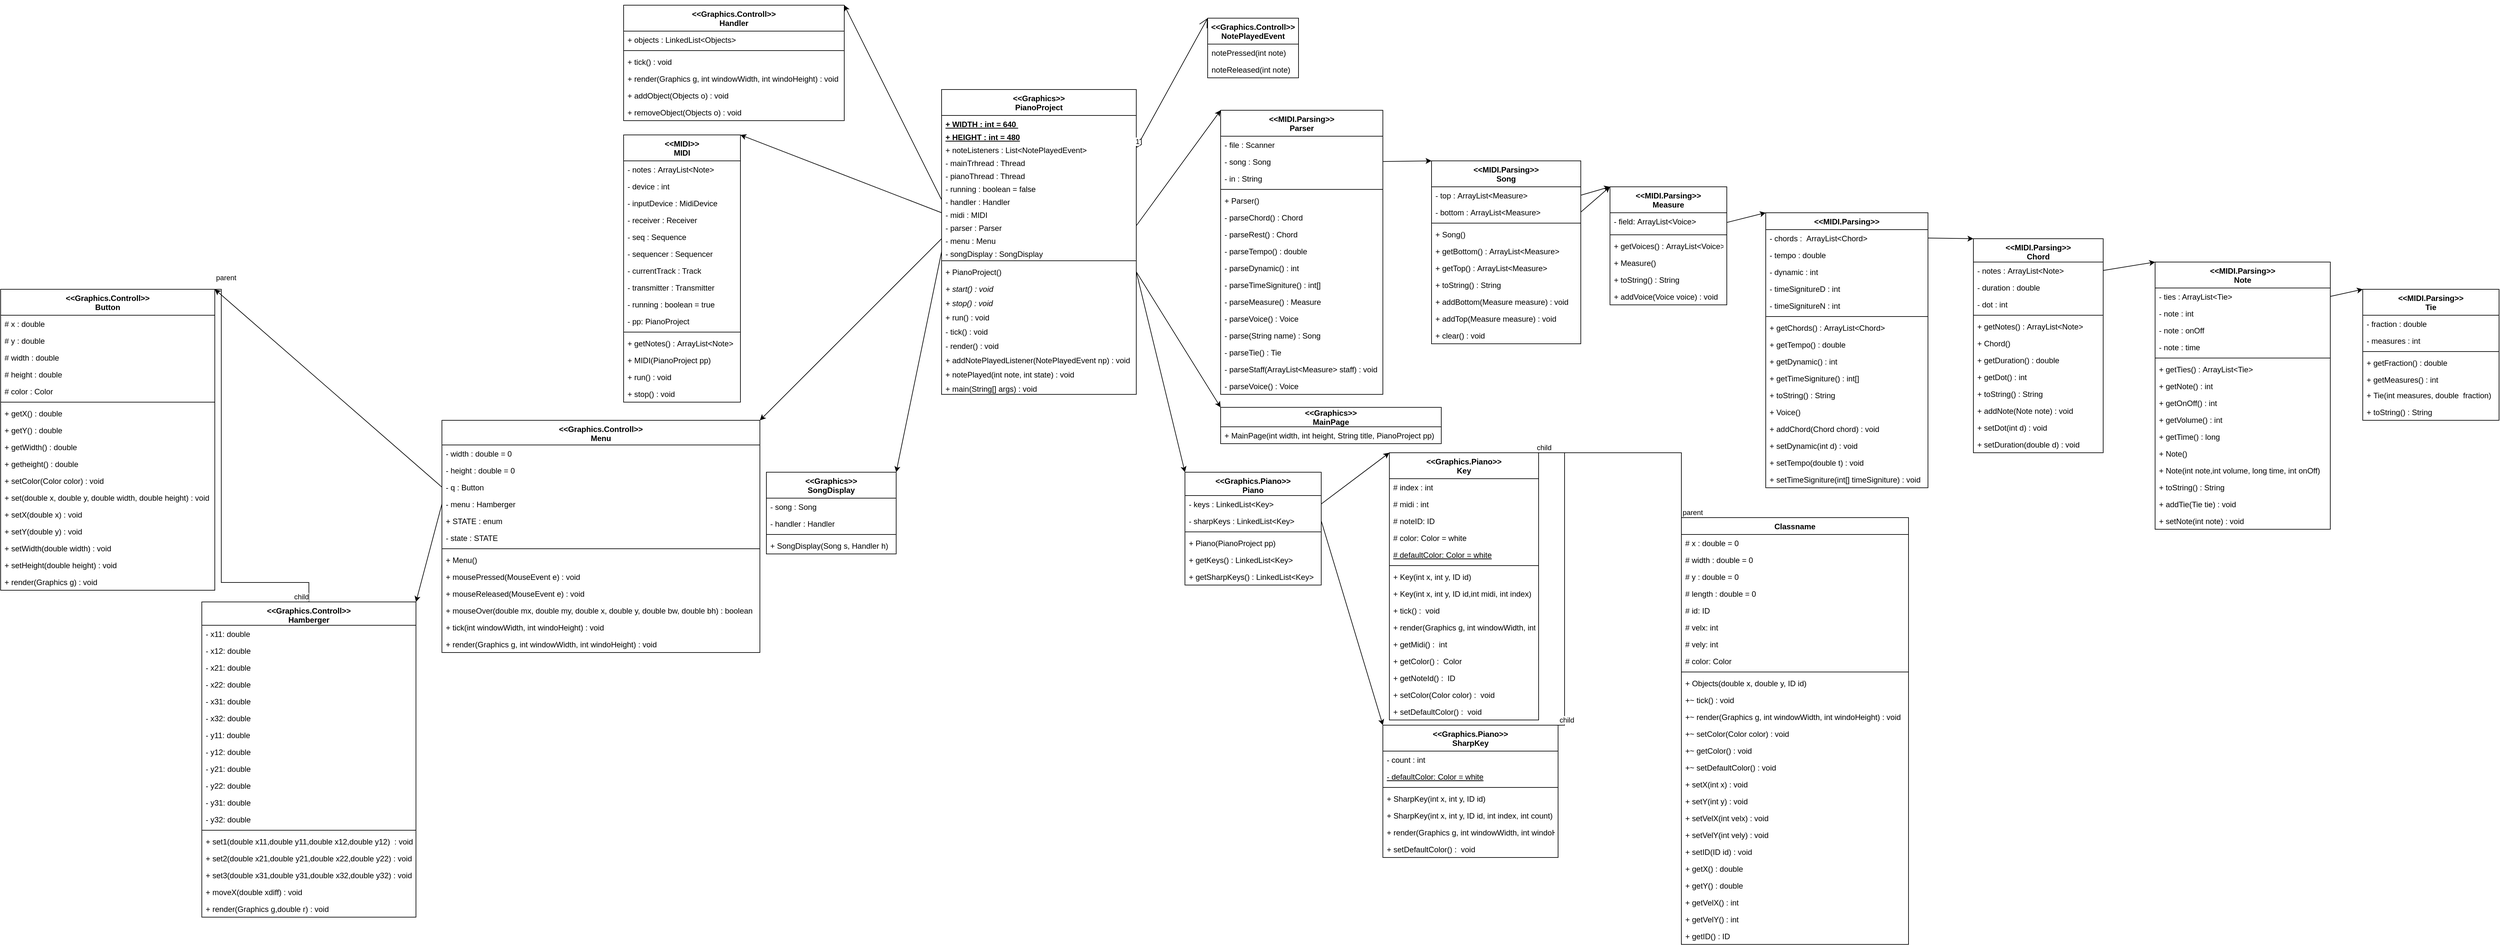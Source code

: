 <mxfile version="16.5.5" type="device"><diagram id="3vwjPez4dzkTRBGTul1W" name="Page-1"><mxGraphModel dx="3122" dy="1900" grid="1" gridSize="10" guides="1" tooltips="1" connect="1" arrows="1" fold="1" page="1" pageScale="1" pageWidth="850" pageHeight="1100" math="0" shadow="0"><root><mxCell id="0"/><mxCell id="1" parent="0"/><mxCell id="5p5ObC0oQ5pE8moUBtwf-5" value="&lt;&lt;Graphics&gt;&gt;&#10;PianoProject" style="swimlane;fontStyle=1;align=center;verticalAlign=top;childLayout=stackLayout;horizontal=1;startSize=40;horizontalStack=0;resizeParent=1;resizeParentMax=0;resizeLast=0;collapsible=1;marginBottom=0;" parent="1" vertex="1"><mxGeometry x="290" y="90" width="300" height="470" as="geometry"><mxRectangle x="290" y="90" width="110" height="40" as="alternateBounds"/></mxGeometry></mxCell><mxCell id="5p5ObC0oQ5pE8moUBtwf-6" value="+ WIDTH : int = 640 " style="text;strokeColor=none;fillColor=none;align=left;verticalAlign=top;spacingLeft=4;spacingRight=4;overflow=hidden;rotatable=0;points=[[0,0.5],[1,0.5]];portConstraint=eastwest;fontStyle=5" parent="5p5ObC0oQ5pE8moUBtwf-5" vertex="1"><mxGeometry y="40" width="300" height="20" as="geometry"/></mxCell><mxCell id="5p5ObC0oQ5pE8moUBtwf-9" value="+ HEIGHT : int = 480" style="text;strokeColor=none;fillColor=none;align=left;verticalAlign=top;spacingLeft=4;spacingRight=4;overflow=hidden;rotatable=0;points=[[0,0.5],[1,0.5]];portConstraint=eastwest;fontStyle=5" parent="5p5ObC0oQ5pE8moUBtwf-5" vertex="1"><mxGeometry y="60" width="300" height="20" as="geometry"/></mxCell><mxCell id="5p5ObC0oQ5pE8moUBtwf-10" value="+ noteListeners : List&lt;NotePlayedEvent&gt;" style="text;strokeColor=none;fillColor=none;align=left;verticalAlign=top;spacingLeft=4;spacingRight=4;overflow=hidden;rotatable=0;points=[[0,0.5],[1,0.5]];portConstraint=eastwest;fontStyle=0" parent="5p5ObC0oQ5pE8moUBtwf-5" vertex="1"><mxGeometry y="80" width="300" height="20" as="geometry"/></mxCell><mxCell id="5p5ObC0oQ5pE8moUBtwf-11" value="- mainTrhread : Thread" style="text;strokeColor=none;fillColor=none;align=left;verticalAlign=top;spacingLeft=4;spacingRight=4;overflow=hidden;rotatable=0;points=[[0,0.5],[1,0.5]];portConstraint=eastwest;fontStyle=0" parent="5p5ObC0oQ5pE8moUBtwf-5" vertex="1"><mxGeometry y="100" width="300" height="20" as="geometry"/></mxCell><mxCell id="5p5ObC0oQ5pE8moUBtwf-12" value="- pianoThread : Thread" style="text;strokeColor=none;fillColor=none;align=left;verticalAlign=top;spacingLeft=4;spacingRight=4;overflow=hidden;rotatable=0;points=[[0,0.5],[1,0.5]];portConstraint=eastwest;fontStyle=0" parent="5p5ObC0oQ5pE8moUBtwf-5" vertex="1"><mxGeometry y="120" width="300" height="20" as="geometry"/></mxCell><mxCell id="5p5ObC0oQ5pE8moUBtwf-14" value="- running : boolean = false" style="text;strokeColor=none;fillColor=none;align=left;verticalAlign=top;spacingLeft=4;spacingRight=4;overflow=hidden;rotatable=0;points=[[0,0.5],[1,0.5]];portConstraint=eastwest;fontStyle=0" parent="5p5ObC0oQ5pE8moUBtwf-5" vertex="1"><mxGeometry y="140" width="300" height="20" as="geometry"/></mxCell><mxCell id="5p5ObC0oQ5pE8moUBtwf-15" value="- handler : Handler" style="text;strokeColor=none;fillColor=none;align=left;verticalAlign=top;spacingLeft=4;spacingRight=4;overflow=hidden;rotatable=0;points=[[0,0.5],[1,0.5]];portConstraint=eastwest;fontStyle=0" parent="5p5ObC0oQ5pE8moUBtwf-5" vertex="1"><mxGeometry y="160" width="300" height="20" as="geometry"/></mxCell><mxCell id="5p5ObC0oQ5pE8moUBtwf-16" value="- midi : MIDI" style="text;strokeColor=none;fillColor=none;align=left;verticalAlign=top;spacingLeft=4;spacingRight=4;overflow=hidden;rotatable=0;points=[[0,0.5],[1,0.5]];portConstraint=eastwest;fontStyle=0" parent="5p5ObC0oQ5pE8moUBtwf-5" vertex="1"><mxGeometry y="180" width="300" height="20" as="geometry"/></mxCell><mxCell id="5p5ObC0oQ5pE8moUBtwf-17" value="- parser : Parser" style="text;strokeColor=none;fillColor=none;align=left;verticalAlign=top;spacingLeft=4;spacingRight=4;overflow=hidden;rotatable=0;points=[[0,0.5],[1,0.5]];portConstraint=eastwest;fontStyle=0" parent="5p5ObC0oQ5pE8moUBtwf-5" vertex="1"><mxGeometry y="200" width="300" height="20" as="geometry"/></mxCell><mxCell id="5p5ObC0oQ5pE8moUBtwf-18" value="- menu : Menu" style="text;strokeColor=none;fillColor=none;align=left;verticalAlign=top;spacingLeft=4;spacingRight=4;overflow=hidden;rotatable=0;points=[[0,0.5],[1,0.5]];portConstraint=eastwest;fontStyle=0" parent="5p5ObC0oQ5pE8moUBtwf-5" vertex="1"><mxGeometry y="220" width="300" height="20" as="geometry"/></mxCell><mxCell id="5p5ObC0oQ5pE8moUBtwf-19" value="- songDisplay : SongDisplay" style="text;strokeColor=none;fillColor=none;align=left;verticalAlign=top;spacingLeft=4;spacingRight=4;overflow=hidden;rotatable=0;points=[[0,0.5],[1,0.5]];portConstraint=eastwest;fontStyle=0" parent="5p5ObC0oQ5pE8moUBtwf-5" vertex="1"><mxGeometry y="240" width="300" height="20" as="geometry"/></mxCell><mxCell id="5p5ObC0oQ5pE8moUBtwf-7" value="" style="line;strokeWidth=1;fillColor=none;align=left;verticalAlign=middle;spacingTop=-1;spacingLeft=3;spacingRight=3;rotatable=0;labelPosition=right;points=[];portConstraint=eastwest;" parent="5p5ObC0oQ5pE8moUBtwf-5" vertex="1"><mxGeometry y="260" width="300" height="8" as="geometry"/></mxCell><mxCell id="5p5ObC0oQ5pE8moUBtwf-51" value="+ PianoProject()" style="text;strokeColor=none;fillColor=none;align=left;verticalAlign=top;spacingLeft=4;spacingRight=4;overflow=hidden;rotatable=0;points=[[0,0.5],[1,0.5]];portConstraint=eastwest;" parent="5p5ObC0oQ5pE8moUBtwf-5" vertex="1"><mxGeometry y="268" width="300" height="26" as="geometry"/></mxCell><mxCell id="5p5ObC0oQ5pE8moUBtwf-8" value="+ start() : void" style="text;strokeColor=none;fillColor=none;align=left;verticalAlign=top;spacingLeft=4;spacingRight=4;overflow=hidden;rotatable=0;points=[[0,0.5],[1,0.5]];portConstraint=eastwest;fontStyle=2" parent="5p5ObC0oQ5pE8moUBtwf-5" vertex="1"><mxGeometry y="294" width="300" height="22" as="geometry"/></mxCell><mxCell id="5p5ObC0oQ5pE8moUBtwf-20" value="+ stop() : void" style="text;strokeColor=none;fillColor=none;align=left;verticalAlign=top;spacingLeft=4;spacingRight=4;overflow=hidden;rotatable=0;points=[[0,0.5],[1,0.5]];portConstraint=eastwest;fontStyle=2" parent="5p5ObC0oQ5pE8moUBtwf-5" vertex="1"><mxGeometry y="316" width="300" height="22" as="geometry"/></mxCell><mxCell id="5p5ObC0oQ5pE8moUBtwf-21" value="+ run() : void" style="text;strokeColor=none;fillColor=none;align=left;verticalAlign=top;spacingLeft=4;spacingRight=4;overflow=hidden;rotatable=0;points=[[0,0.5],[1,0.5]];portConstraint=eastwest;fontStyle=0" parent="5p5ObC0oQ5pE8moUBtwf-5" vertex="1"><mxGeometry y="338" width="300" height="22" as="geometry"/></mxCell><mxCell id="5p5ObC0oQ5pE8moUBtwf-22" value="- tick() : void" style="text;strokeColor=none;fillColor=none;align=left;verticalAlign=top;spacingLeft=4;spacingRight=4;overflow=hidden;rotatable=0;points=[[0,0.5],[1,0.5]];portConstraint=eastwest;fontStyle=0" parent="5p5ObC0oQ5pE8moUBtwf-5" vertex="1"><mxGeometry y="360" width="300" height="22" as="geometry"/></mxCell><mxCell id="5p5ObC0oQ5pE8moUBtwf-23" value="- render() : void" style="text;strokeColor=none;fillColor=none;align=left;verticalAlign=top;spacingLeft=4;spacingRight=4;overflow=hidden;rotatable=0;points=[[0,0.5],[1,0.5]];portConstraint=eastwest;fontStyle=0" parent="5p5ObC0oQ5pE8moUBtwf-5" vertex="1"><mxGeometry y="382" width="300" height="22" as="geometry"/></mxCell><mxCell id="5p5ObC0oQ5pE8moUBtwf-24" value="+ addNotePlayedListener(NotePlayedEvent np) : void" style="text;strokeColor=none;fillColor=none;align=left;verticalAlign=top;spacingLeft=4;spacingRight=4;overflow=hidden;rotatable=0;points=[[0,0.5],[1,0.5]];portConstraint=eastwest;fontStyle=0" parent="5p5ObC0oQ5pE8moUBtwf-5" vertex="1"><mxGeometry y="404" width="300" height="22" as="geometry"/></mxCell><mxCell id="5p5ObC0oQ5pE8moUBtwf-25" value="+ notePlayed(int note, int state) : void" style="text;strokeColor=none;fillColor=none;align=left;verticalAlign=top;spacingLeft=4;spacingRight=4;overflow=hidden;rotatable=0;points=[[0,0.5],[1,0.5]];portConstraint=eastwest;fontStyle=0" parent="5p5ObC0oQ5pE8moUBtwf-5" vertex="1"><mxGeometry y="426" width="300" height="22" as="geometry"/></mxCell><mxCell id="5p5ObC0oQ5pE8moUBtwf-26" value="+ main(String[] args) : void" style="text;strokeColor=none;fillColor=none;align=left;verticalAlign=top;spacingLeft=4;spacingRight=4;overflow=hidden;rotatable=0;points=[[0,0.5],[1,0.5]];portConstraint=eastwest;fontStyle=0" parent="5p5ObC0oQ5pE8moUBtwf-5" vertex="1"><mxGeometry y="448" width="300" height="22" as="geometry"/></mxCell><mxCell id="5p5ObC0oQ5pE8moUBtwf-28" value="&lt;&lt;Graphics.Controll&gt;&gt;&#10;NotePlayedEvent" style="swimlane;fontStyle=1;childLayout=stackLayout;horizontal=1;startSize=40;fillColor=none;horizontalStack=0;resizeParent=1;resizeParentMax=0;resizeLast=0;collapsible=1;marginBottom=0;" parent="1" vertex="1"><mxGeometry x="700" y="-20" width="140" height="92" as="geometry"/></mxCell><mxCell id="5p5ObC0oQ5pE8moUBtwf-29" value="notePressed(int note)" style="text;strokeColor=none;fillColor=none;align=left;verticalAlign=top;spacingLeft=4;spacingRight=4;overflow=hidden;rotatable=0;points=[[0,0.5],[1,0.5]];portConstraint=eastwest;" parent="5p5ObC0oQ5pE8moUBtwf-28" vertex="1"><mxGeometry y="40" width="140" height="26" as="geometry"/></mxCell><mxCell id="5p5ObC0oQ5pE8moUBtwf-30" value="noteReleased(int note)" style="text;strokeColor=none;fillColor=none;align=left;verticalAlign=top;spacingLeft=4;spacingRight=4;overflow=hidden;rotatable=0;points=[[0,0.5],[1,0.5]];portConstraint=eastwest;" parent="5p5ObC0oQ5pE8moUBtwf-28" vertex="1"><mxGeometry y="66" width="140" height="26" as="geometry"/></mxCell><mxCell id="5p5ObC0oQ5pE8moUBtwf-32" value="1" style="endArrow=open;html=1;endSize=12;startArrow=diamondThin;startSize=14;startFill=0;align=left;verticalAlign=bottom;rounded=0;entryX=0;entryY=0;entryDx=0;entryDy=0;exitX=1;exitY=0.5;exitDx=0;exitDy=0;" parent="1" source="5p5ObC0oQ5pE8moUBtwf-10" target="5p5ObC0oQ5pE8moUBtwf-28" edge="1"><mxGeometry x="-1" y="3" relative="1" as="geometry"><mxPoint x="340" y="230" as="sourcePoint"/><mxPoint x="500" y="230" as="targetPoint"/></mxGeometry></mxCell><mxCell id="5p5ObC0oQ5pE8moUBtwf-33" value="&lt;&lt;MIDI.Parsing&gt;&gt;&#10;Parser" style="swimlane;fontStyle=1;align=center;verticalAlign=top;childLayout=stackLayout;horizontal=1;startSize=40;horizontalStack=0;resizeParent=1;resizeParentMax=0;resizeLast=0;collapsible=1;marginBottom=0;" parent="1" vertex="1"><mxGeometry x="720" y="122" width="250" height="438" as="geometry"/></mxCell><mxCell id="5p5ObC0oQ5pE8moUBtwf-34" value="- file : Scanner" style="text;strokeColor=none;fillColor=none;align=left;verticalAlign=top;spacingLeft=4;spacingRight=4;overflow=hidden;rotatable=0;points=[[0,0.5],[1,0.5]];portConstraint=eastwest;" parent="5p5ObC0oQ5pE8moUBtwf-33" vertex="1"><mxGeometry y="40" width="250" height="26" as="geometry"/></mxCell><mxCell id="5p5ObC0oQ5pE8moUBtwf-37" value="- song : Song " style="text;strokeColor=none;fillColor=none;align=left;verticalAlign=top;spacingLeft=4;spacingRight=4;overflow=hidden;rotatable=0;points=[[0,0.5],[1,0.5]];portConstraint=eastwest;" parent="5p5ObC0oQ5pE8moUBtwf-33" vertex="1"><mxGeometry y="66" width="250" height="26" as="geometry"/></mxCell><mxCell id="5p5ObC0oQ5pE8moUBtwf-38" value="- in : String" style="text;strokeColor=none;fillColor=none;align=left;verticalAlign=top;spacingLeft=4;spacingRight=4;overflow=hidden;rotatable=0;points=[[0,0.5],[1,0.5]];portConstraint=eastwest;" parent="5p5ObC0oQ5pE8moUBtwf-33" vertex="1"><mxGeometry y="92" width="250" height="26" as="geometry"/></mxCell><mxCell id="5p5ObC0oQ5pE8moUBtwf-35" value="" style="line;strokeWidth=1;fillColor=none;align=left;verticalAlign=middle;spacingTop=-1;spacingLeft=3;spacingRight=3;rotatable=0;labelPosition=right;points=[];portConstraint=eastwest;" parent="5p5ObC0oQ5pE8moUBtwf-33" vertex="1"><mxGeometry y="118" width="250" height="8" as="geometry"/></mxCell><mxCell id="5p5ObC0oQ5pE8moUBtwf-46" value="+ Parser()" style="text;strokeColor=none;fillColor=none;align=left;verticalAlign=top;spacingLeft=4;spacingRight=4;overflow=hidden;rotatable=0;points=[[0,0.5],[1,0.5]];portConstraint=eastwest;" parent="5p5ObC0oQ5pE8moUBtwf-33" vertex="1"><mxGeometry y="126" width="250" height="26" as="geometry"/></mxCell><mxCell id="5p5ObC0oQ5pE8moUBtwf-40" value="- parseChord() : Chord" style="text;strokeColor=none;fillColor=none;align=left;verticalAlign=top;spacingLeft=4;spacingRight=4;overflow=hidden;rotatable=0;points=[[0,0.5],[1,0.5]];portConstraint=eastwest;" parent="5p5ObC0oQ5pE8moUBtwf-33" vertex="1"><mxGeometry y="152" width="250" height="26" as="geometry"/></mxCell><mxCell id="5p5ObC0oQ5pE8moUBtwf-39" value="- parseRest() : Chord" style="text;strokeColor=none;fillColor=none;align=left;verticalAlign=top;spacingLeft=4;spacingRight=4;overflow=hidden;rotatable=0;points=[[0,0.5],[1,0.5]];portConstraint=eastwest;" parent="5p5ObC0oQ5pE8moUBtwf-33" vertex="1"><mxGeometry y="178" width="250" height="26" as="geometry"/></mxCell><mxCell id="5p5ObC0oQ5pE8moUBtwf-42" value="- parseTempo() : double" style="text;strokeColor=none;fillColor=none;align=left;verticalAlign=top;spacingLeft=4;spacingRight=4;overflow=hidden;rotatable=0;points=[[0,0.5],[1,0.5]];portConstraint=eastwest;" parent="5p5ObC0oQ5pE8moUBtwf-33" vertex="1"><mxGeometry y="204" width="250" height="26" as="geometry"/></mxCell><mxCell id="5p5ObC0oQ5pE8moUBtwf-36" value="- parseDynamic() : int" style="text;strokeColor=none;fillColor=none;align=left;verticalAlign=top;spacingLeft=4;spacingRight=4;overflow=hidden;rotatable=0;points=[[0,0.5],[1,0.5]];portConstraint=eastwest;" parent="5p5ObC0oQ5pE8moUBtwf-33" vertex="1"><mxGeometry y="230" width="250" height="26" as="geometry"/></mxCell><mxCell id="5p5ObC0oQ5pE8moUBtwf-49" value="- parseTimeSigniture() : int[]" style="text;strokeColor=none;fillColor=none;align=left;verticalAlign=top;spacingLeft=4;spacingRight=4;overflow=hidden;rotatable=0;points=[[0,0.5],[1,0.5]];portConstraint=eastwest;" parent="5p5ObC0oQ5pE8moUBtwf-33" vertex="1"><mxGeometry y="256" width="250" height="26" as="geometry"/></mxCell><mxCell id="5p5ObC0oQ5pE8moUBtwf-48" value="- parseMeasure() : Measure" style="text;strokeColor=none;fillColor=none;align=left;verticalAlign=top;spacingLeft=4;spacingRight=4;overflow=hidden;rotatable=0;points=[[0,0.5],[1,0.5]];portConstraint=eastwest;" parent="5p5ObC0oQ5pE8moUBtwf-33" vertex="1"><mxGeometry y="282" width="250" height="26" as="geometry"/></mxCell><mxCell id="5p5ObC0oQ5pE8moUBtwf-52" value="- parseVoice() : Voice" style="text;strokeColor=none;fillColor=none;align=left;verticalAlign=top;spacingLeft=4;spacingRight=4;overflow=hidden;rotatable=0;points=[[0,0.5],[1,0.5]];portConstraint=eastwest;" parent="5p5ObC0oQ5pE8moUBtwf-33" vertex="1"><mxGeometry y="308" width="250" height="26" as="geometry"/></mxCell><mxCell id="5p5ObC0oQ5pE8moUBtwf-47" value="- parse(String name) : Song" style="text;strokeColor=none;fillColor=none;align=left;verticalAlign=top;spacingLeft=4;spacingRight=4;overflow=hidden;rotatable=0;points=[[0,0.5],[1,0.5]];portConstraint=eastwest;" parent="5p5ObC0oQ5pE8moUBtwf-33" vertex="1"><mxGeometry y="334" width="250" height="26" as="geometry"/></mxCell><mxCell id="5p5ObC0oQ5pE8moUBtwf-45" value="- parseTie() : Tie" style="text;strokeColor=none;fillColor=none;align=left;verticalAlign=top;spacingLeft=4;spacingRight=4;overflow=hidden;rotatable=0;points=[[0,0.5],[1,0.5]];portConstraint=eastwest;" parent="5p5ObC0oQ5pE8moUBtwf-33" vertex="1"><mxGeometry y="360" width="250" height="26" as="geometry"/></mxCell><mxCell id="5p5ObC0oQ5pE8moUBtwf-44" value="- parseStaff(ArrayList&lt;Measure&gt; staff) : void" style="text;strokeColor=none;fillColor=none;align=left;verticalAlign=top;spacingLeft=4;spacingRight=4;overflow=hidden;rotatable=0;points=[[0,0.5],[1,0.5]];portConstraint=eastwest;" parent="5p5ObC0oQ5pE8moUBtwf-33" vertex="1"><mxGeometry y="386" width="250" height="26" as="geometry"/></mxCell><mxCell id="5p5ObC0oQ5pE8moUBtwf-43" value="- parseVoice() : Voice" style="text;strokeColor=none;fillColor=none;align=left;verticalAlign=top;spacingLeft=4;spacingRight=4;overflow=hidden;rotatable=0;points=[[0,0.5],[1,0.5]];portConstraint=eastwest;" parent="5p5ObC0oQ5pE8moUBtwf-33" vertex="1"><mxGeometry y="412" width="250" height="26" as="geometry"/></mxCell><mxCell id="ualQVCdP9MdAgzm3SPfw-1" value="" style="endArrow=classic;html=1;rounded=0;exitX=1;exitY=0.5;exitDx=0;exitDy=0;entryX=0;entryY=0;entryDx=0;entryDy=0;" parent="1" source="5p5ObC0oQ5pE8moUBtwf-17" target="5p5ObC0oQ5pE8moUBtwf-33" edge="1"><mxGeometry width="50" height="50" relative="1" as="geometry"><mxPoint x="700" y="430" as="sourcePoint"/><mxPoint x="700" y="300" as="targetPoint"/></mxGeometry></mxCell><mxCell id="ualQVCdP9MdAgzm3SPfw-2" value="&lt;&lt;MIDI.Parsing&gt;&gt;&#10;Song" style="swimlane;fontStyle=1;align=center;verticalAlign=top;childLayout=stackLayout;horizontal=1;startSize=40;horizontalStack=0;resizeParent=1;resizeParentMax=0;resizeLast=0;collapsible=1;marginBottom=0;" parent="1" vertex="1"><mxGeometry x="1045" y="200" width="230" height="282" as="geometry"/></mxCell><mxCell id="ualQVCdP9MdAgzm3SPfw-3" value="- top : ArrayList&lt;Measure&gt;" style="text;strokeColor=none;fillColor=none;align=left;verticalAlign=top;spacingLeft=4;spacingRight=4;overflow=hidden;rotatable=0;points=[[0,0.5],[1,0.5]];portConstraint=eastwest;" parent="ualQVCdP9MdAgzm3SPfw-2" vertex="1"><mxGeometry y="40" width="230" height="26" as="geometry"/></mxCell><mxCell id="ualQVCdP9MdAgzm3SPfw-6" value="- bottom : ArrayList&lt;Measure&gt;" style="text;strokeColor=none;fillColor=none;align=left;verticalAlign=top;spacingLeft=4;spacingRight=4;overflow=hidden;rotatable=0;points=[[0,0.5],[1,0.5]];portConstraint=eastwest;" parent="ualQVCdP9MdAgzm3SPfw-2" vertex="1"><mxGeometry y="66" width="230" height="26" as="geometry"/></mxCell><mxCell id="ualQVCdP9MdAgzm3SPfw-4" value="" style="line;strokeWidth=1;fillColor=none;align=left;verticalAlign=middle;spacingTop=-1;spacingLeft=3;spacingRight=3;rotatable=0;labelPosition=right;points=[];portConstraint=eastwest;" parent="ualQVCdP9MdAgzm3SPfw-2" vertex="1"><mxGeometry y="92" width="230" height="8" as="geometry"/></mxCell><mxCell id="ualQVCdP9MdAgzm3SPfw-8" value="+ Song()" style="text;strokeColor=none;fillColor=none;align=left;verticalAlign=top;spacingLeft=4;spacingRight=4;overflow=hidden;rotatable=0;points=[[0,0.5],[1,0.5]];portConstraint=eastwest;" parent="ualQVCdP9MdAgzm3SPfw-2" vertex="1"><mxGeometry y="100" width="230" height="26" as="geometry"/></mxCell><mxCell id="ualQVCdP9MdAgzm3SPfw-5" value="+ getBottom() : ArrayList&lt;Measure&gt;" style="text;strokeColor=none;fillColor=none;align=left;verticalAlign=top;spacingLeft=4;spacingRight=4;overflow=hidden;rotatable=0;points=[[0,0.5],[1,0.5]];portConstraint=eastwest;" parent="ualQVCdP9MdAgzm3SPfw-2" vertex="1"><mxGeometry y="126" width="230" height="26" as="geometry"/></mxCell><mxCell id="ualQVCdP9MdAgzm3SPfw-7" value="+ getTop() : ArrayList&lt;Measure&gt;" style="text;strokeColor=none;fillColor=none;align=left;verticalAlign=top;spacingLeft=4;spacingRight=4;overflow=hidden;rotatable=0;points=[[0,0.5],[1,0.5]];portConstraint=eastwest;" parent="ualQVCdP9MdAgzm3SPfw-2" vertex="1"><mxGeometry y="152" width="230" height="26" as="geometry"/></mxCell><mxCell id="ualQVCdP9MdAgzm3SPfw-11" value="+ toString() : String" style="text;strokeColor=none;fillColor=none;align=left;verticalAlign=top;spacingLeft=4;spacingRight=4;overflow=hidden;rotatable=0;points=[[0,0.5],[1,0.5]];portConstraint=eastwest;" parent="ualQVCdP9MdAgzm3SPfw-2" vertex="1"><mxGeometry y="178" width="230" height="26" as="geometry"/></mxCell><mxCell id="ualQVCdP9MdAgzm3SPfw-12" value="+ addBottom(Measure measure) : void" style="text;strokeColor=none;fillColor=none;align=left;verticalAlign=top;spacingLeft=4;spacingRight=4;overflow=hidden;rotatable=0;points=[[0,0.5],[1,0.5]];portConstraint=eastwest;" parent="ualQVCdP9MdAgzm3SPfw-2" vertex="1"><mxGeometry y="204" width="230" height="26" as="geometry"/></mxCell><mxCell id="ualQVCdP9MdAgzm3SPfw-10" value="+ addTop(Measure measure) : void" style="text;strokeColor=none;fillColor=none;align=left;verticalAlign=top;spacingLeft=4;spacingRight=4;overflow=hidden;rotatable=0;points=[[0,0.5],[1,0.5]];portConstraint=eastwest;" parent="ualQVCdP9MdAgzm3SPfw-2" vertex="1"><mxGeometry y="230" width="230" height="26" as="geometry"/></mxCell><mxCell id="ualQVCdP9MdAgzm3SPfw-9" value="+ clear() : void" style="text;strokeColor=none;fillColor=none;align=left;verticalAlign=top;spacingLeft=4;spacingRight=4;overflow=hidden;rotatable=0;points=[[0,0.5],[1,0.5]];portConstraint=eastwest;" parent="ualQVCdP9MdAgzm3SPfw-2" vertex="1"><mxGeometry y="256" width="230" height="26" as="geometry"/></mxCell><mxCell id="ualQVCdP9MdAgzm3SPfw-13" value="" style="endArrow=classic;html=1;rounded=0;entryX=0;entryY=0;entryDx=0;entryDy=0;exitX=1;exitY=0.5;exitDx=0;exitDy=0;" parent="1" source="5p5ObC0oQ5pE8moUBtwf-37" target="ualQVCdP9MdAgzm3SPfw-2" edge="1"><mxGeometry width="50" height="50" relative="1" as="geometry"><mxPoint x="700" y="430" as="sourcePoint"/><mxPoint x="750" y="380" as="targetPoint"/></mxGeometry></mxCell><mxCell id="ualQVCdP9MdAgzm3SPfw-14" value="&lt;&lt;MIDI.Parsing&gt;&gt;&#10;Measure" style="swimlane;fontStyle=1;align=center;verticalAlign=top;childLayout=stackLayout;horizontal=1;startSize=40;horizontalStack=0;resizeParent=1;resizeParentMax=0;resizeLast=0;collapsible=1;marginBottom=0;" parent="1" vertex="1"><mxGeometry x="1320" y="240" width="180" height="182" as="geometry"/></mxCell><mxCell id="ualQVCdP9MdAgzm3SPfw-15" value="- field: ArrayList&lt;Voice&gt;" style="text;strokeColor=none;fillColor=none;align=left;verticalAlign=top;spacingLeft=4;spacingRight=4;overflow=hidden;rotatable=0;points=[[0,0.5],[1,0.5]];portConstraint=eastwest;" parent="ualQVCdP9MdAgzm3SPfw-14" vertex="1"><mxGeometry y="40" width="180" height="30" as="geometry"/></mxCell><mxCell id="ualQVCdP9MdAgzm3SPfw-16" value="" style="line;strokeWidth=1;fillColor=none;align=left;verticalAlign=middle;spacingTop=-1;spacingLeft=3;spacingRight=3;rotatable=0;labelPosition=right;points=[];portConstraint=eastwest;" parent="ualQVCdP9MdAgzm3SPfw-14" vertex="1"><mxGeometry y="70" width="180" height="8" as="geometry"/></mxCell><mxCell id="ualQVCdP9MdAgzm3SPfw-17" value="+ getVoices() : ArrayList&lt;Voice&gt;" style="text;strokeColor=none;fillColor=none;align=left;verticalAlign=top;spacingLeft=4;spacingRight=4;overflow=hidden;rotatable=0;points=[[0,0.5],[1,0.5]];portConstraint=eastwest;" parent="ualQVCdP9MdAgzm3SPfw-14" vertex="1"><mxGeometry y="78" width="180" height="26" as="geometry"/></mxCell><mxCell id="ualQVCdP9MdAgzm3SPfw-18" value="+ Measure()" style="text;strokeColor=none;fillColor=none;align=left;verticalAlign=top;spacingLeft=4;spacingRight=4;overflow=hidden;rotatable=0;points=[[0,0.5],[1,0.5]];portConstraint=eastwest;" parent="ualQVCdP9MdAgzm3SPfw-14" vertex="1"><mxGeometry y="104" width="180" height="26" as="geometry"/></mxCell><mxCell id="ualQVCdP9MdAgzm3SPfw-21" value="+ toString() : String" style="text;strokeColor=none;fillColor=none;align=left;verticalAlign=top;spacingLeft=4;spacingRight=4;overflow=hidden;rotatable=0;points=[[0,0.5],[1,0.5]];portConstraint=eastwest;" parent="ualQVCdP9MdAgzm3SPfw-14" vertex="1"><mxGeometry y="130" width="180" height="26" as="geometry"/></mxCell><mxCell id="ualQVCdP9MdAgzm3SPfw-20" value="+ addVoice(Voice voice) : void" style="text;strokeColor=none;fillColor=none;align=left;verticalAlign=top;spacingLeft=4;spacingRight=4;overflow=hidden;rotatable=0;points=[[0,0.5],[1,0.5]];portConstraint=eastwest;" parent="ualQVCdP9MdAgzm3SPfw-14" vertex="1"><mxGeometry y="156" width="180" height="26" as="geometry"/></mxCell><mxCell id="ualQVCdP9MdAgzm3SPfw-22" value="" style="endArrow=classic;html=1;rounded=0;entryX=0;entryY=0;entryDx=0;entryDy=0;exitX=1;exitY=0.5;exitDx=0;exitDy=0;" parent="1" source="ualQVCdP9MdAgzm3SPfw-3" target="ualQVCdP9MdAgzm3SPfw-14" edge="1"><mxGeometry width="50" height="50" relative="1" as="geometry"><mxPoint x="980" y="389" as="sourcePoint"/><mxPoint x="1050" y="388" as="targetPoint"/></mxGeometry></mxCell><mxCell id="ualQVCdP9MdAgzm3SPfw-23" value="" style="endArrow=classic;html=1;rounded=0;entryX=0;entryY=0;entryDx=0;entryDy=0;exitX=1;exitY=0.5;exitDx=0;exitDy=0;" parent="1" source="ualQVCdP9MdAgzm3SPfw-6" target="ualQVCdP9MdAgzm3SPfw-14" edge="1"><mxGeometry width="50" height="50" relative="1" as="geometry"><mxPoint x="1280" y="441" as="sourcePoint"/><mxPoint x="1360" y="430" as="targetPoint"/></mxGeometry></mxCell><mxCell id="ualQVCdP9MdAgzm3SPfw-24" value="&lt;&lt;MIDI.Parsing&gt;&gt;&#10;" style="swimlane;fontStyle=1;align=center;verticalAlign=top;childLayout=stackLayout;horizontal=1;startSize=26;horizontalStack=0;resizeParent=1;resizeParentMax=0;resizeLast=0;collapsible=1;marginBottom=0;" parent="1" vertex="1"><mxGeometry x="1560" y="280" width="250" height="424" as="geometry"/></mxCell><mxCell id="ualQVCdP9MdAgzm3SPfw-25" value="- chords :  ArrayList&lt;Chord&gt;" style="text;strokeColor=none;fillColor=none;align=left;verticalAlign=top;spacingLeft=4;spacingRight=4;overflow=hidden;rotatable=0;points=[[0,0.5],[1,0.5]];portConstraint=eastwest;" parent="ualQVCdP9MdAgzm3SPfw-24" vertex="1"><mxGeometry y="26" width="250" height="26" as="geometry"/></mxCell><mxCell id="ualQVCdP9MdAgzm3SPfw-28" value="- tempo : double" style="text;strokeColor=none;fillColor=none;align=left;verticalAlign=top;spacingLeft=4;spacingRight=4;overflow=hidden;rotatable=0;points=[[0,0.5],[1,0.5]];portConstraint=eastwest;" parent="ualQVCdP9MdAgzm3SPfw-24" vertex="1"><mxGeometry y="52" width="250" height="26" as="geometry"/></mxCell><mxCell id="ualQVCdP9MdAgzm3SPfw-29" value="- dynamic : int" style="text;strokeColor=none;fillColor=none;align=left;verticalAlign=top;spacingLeft=4;spacingRight=4;overflow=hidden;rotatable=0;points=[[0,0.5],[1,0.5]];portConstraint=eastwest;" parent="ualQVCdP9MdAgzm3SPfw-24" vertex="1"><mxGeometry y="78" width="250" height="26" as="geometry"/></mxCell><mxCell id="ualQVCdP9MdAgzm3SPfw-30" value="- timeSignitureD : int" style="text;strokeColor=none;fillColor=none;align=left;verticalAlign=top;spacingLeft=4;spacingRight=4;overflow=hidden;rotatable=0;points=[[0,0.5],[1,0.5]];portConstraint=eastwest;" parent="ualQVCdP9MdAgzm3SPfw-24" vertex="1"><mxGeometry y="104" width="250" height="26" as="geometry"/></mxCell><mxCell id="ualQVCdP9MdAgzm3SPfw-31" value="- timeSignitureN : int" style="text;strokeColor=none;fillColor=none;align=left;verticalAlign=top;spacingLeft=4;spacingRight=4;overflow=hidden;rotatable=0;points=[[0,0.5],[1,0.5]];portConstraint=eastwest;" parent="ualQVCdP9MdAgzm3SPfw-24" vertex="1"><mxGeometry y="130" width="250" height="26" as="geometry"/></mxCell><mxCell id="ualQVCdP9MdAgzm3SPfw-26" value="" style="line;strokeWidth=1;fillColor=none;align=left;verticalAlign=middle;spacingTop=-1;spacingLeft=3;spacingRight=3;rotatable=0;labelPosition=right;points=[];portConstraint=eastwest;" parent="ualQVCdP9MdAgzm3SPfw-24" vertex="1"><mxGeometry y="156" width="250" height="8" as="geometry"/></mxCell><mxCell id="ualQVCdP9MdAgzm3SPfw-27" value="+ getChords() : ArrayList&lt;Chord&gt;" style="text;strokeColor=none;fillColor=none;align=left;verticalAlign=top;spacingLeft=4;spacingRight=4;overflow=hidden;rotatable=0;points=[[0,0.5],[1,0.5]];portConstraint=eastwest;" parent="ualQVCdP9MdAgzm3SPfw-24" vertex="1"><mxGeometry y="164" width="250" height="26" as="geometry"/></mxCell><mxCell id="ualQVCdP9MdAgzm3SPfw-39" value="+ getTempo() : double" style="text;strokeColor=none;fillColor=none;align=left;verticalAlign=top;spacingLeft=4;spacingRight=4;overflow=hidden;rotatable=0;points=[[0,0.5],[1,0.5]];portConstraint=eastwest;" parent="ualQVCdP9MdAgzm3SPfw-24" vertex="1"><mxGeometry y="190" width="250" height="26" as="geometry"/></mxCell><mxCell id="ualQVCdP9MdAgzm3SPfw-38" value="+ getDynamic() : int" style="text;strokeColor=none;fillColor=none;align=left;verticalAlign=top;spacingLeft=4;spacingRight=4;overflow=hidden;rotatable=0;points=[[0,0.5],[1,0.5]];portConstraint=eastwest;" parent="ualQVCdP9MdAgzm3SPfw-24" vertex="1"><mxGeometry y="216" width="250" height="26" as="geometry"/></mxCell><mxCell id="ualQVCdP9MdAgzm3SPfw-37" value="+ getTimeSigniture() : int[]" style="text;strokeColor=none;fillColor=none;align=left;verticalAlign=top;spacingLeft=4;spacingRight=4;overflow=hidden;rotatable=0;points=[[0,0.5],[1,0.5]];portConstraint=eastwest;" parent="ualQVCdP9MdAgzm3SPfw-24" vertex="1"><mxGeometry y="242" width="250" height="26" as="geometry"/></mxCell><mxCell id="ualQVCdP9MdAgzm3SPfw-41" value="+ toString() : String" style="text;strokeColor=none;fillColor=none;align=left;verticalAlign=top;spacingLeft=4;spacingRight=4;overflow=hidden;rotatable=0;points=[[0,0.5],[1,0.5]];portConstraint=eastwest;" parent="ualQVCdP9MdAgzm3SPfw-24" vertex="1"><mxGeometry y="268" width="250" height="26" as="geometry"/></mxCell><mxCell id="ualQVCdP9MdAgzm3SPfw-35" value="+ Voice()" style="text;strokeColor=none;fillColor=none;align=left;verticalAlign=top;spacingLeft=4;spacingRight=4;overflow=hidden;rotatable=0;points=[[0,0.5],[1,0.5]];portConstraint=eastwest;" parent="ualQVCdP9MdAgzm3SPfw-24" vertex="1"><mxGeometry y="294" width="250" height="26" as="geometry"/></mxCell><mxCell id="ualQVCdP9MdAgzm3SPfw-34" value="+ addChord(Chord chord) : void" style="text;strokeColor=none;fillColor=none;align=left;verticalAlign=top;spacingLeft=4;spacingRight=4;overflow=hidden;rotatable=0;points=[[0,0.5],[1,0.5]];portConstraint=eastwest;" parent="ualQVCdP9MdAgzm3SPfw-24" vertex="1"><mxGeometry y="320" width="250" height="26" as="geometry"/></mxCell><mxCell id="ualQVCdP9MdAgzm3SPfw-33" value="+ setDynamic(int d) : void" style="text;strokeColor=none;fillColor=none;align=left;verticalAlign=top;spacingLeft=4;spacingRight=4;overflow=hidden;rotatable=0;points=[[0,0.5],[1,0.5]];portConstraint=eastwest;" parent="ualQVCdP9MdAgzm3SPfw-24" vertex="1"><mxGeometry y="346" width="250" height="26" as="geometry"/></mxCell><mxCell id="ualQVCdP9MdAgzm3SPfw-32" value="+ setTempo(double t) : void" style="text;strokeColor=none;fillColor=none;align=left;verticalAlign=top;spacingLeft=4;spacingRight=4;overflow=hidden;rotatable=0;points=[[0,0.5],[1,0.5]];portConstraint=eastwest;" parent="ualQVCdP9MdAgzm3SPfw-24" vertex="1"><mxGeometry y="372" width="250" height="26" as="geometry"/></mxCell><mxCell id="ualQVCdP9MdAgzm3SPfw-40" value="+ setTimeSigniture(int[] timeSigniture) : void" style="text;strokeColor=none;fillColor=none;align=left;verticalAlign=top;spacingLeft=4;spacingRight=4;overflow=hidden;rotatable=0;points=[[0,0.5],[1,0.5]];portConstraint=eastwest;" parent="ualQVCdP9MdAgzm3SPfw-24" vertex="1"><mxGeometry y="398" width="250" height="26" as="geometry"/></mxCell><mxCell id="ualQVCdP9MdAgzm3SPfw-42" value="" style="endArrow=classic;html=1;rounded=0;entryX=0;entryY=0;entryDx=0;entryDy=0;exitX=1;exitY=0.5;exitDx=0;exitDy=0;" parent="1" source="ualQVCdP9MdAgzm3SPfw-15" target="ualQVCdP9MdAgzm3SPfw-24" edge="1"><mxGeometry width="50" height="50" relative="1" as="geometry"><mxPoint x="1280" y="441" as="sourcePoint"/><mxPoint x="1330" y="440" as="targetPoint"/></mxGeometry></mxCell><mxCell id="ualQVCdP9MdAgzm3SPfw-43" value="&lt;&lt;MIDI.Parsing&gt;&gt;&#10;Chord" style="swimlane;fontStyle=1;align=center;verticalAlign=top;childLayout=stackLayout;horizontal=1;startSize=36;horizontalStack=0;resizeParent=1;resizeParentMax=0;resizeLast=0;collapsible=1;marginBottom=0;" parent="1" vertex="1"><mxGeometry x="1880" y="320" width="200" height="330" as="geometry"/></mxCell><mxCell id="ualQVCdP9MdAgzm3SPfw-44" value="- notes : ArrayList&lt;Note&gt;" style="text;strokeColor=none;fillColor=none;align=left;verticalAlign=top;spacingLeft=4;spacingRight=4;overflow=hidden;rotatable=0;points=[[0,0.5],[1,0.5]];portConstraint=eastwest;" parent="ualQVCdP9MdAgzm3SPfw-43" vertex="1"><mxGeometry y="36" width="200" height="26" as="geometry"/></mxCell><mxCell id="ualQVCdP9MdAgzm3SPfw-47" value="- duration : double" style="text;strokeColor=none;fillColor=none;align=left;verticalAlign=top;spacingLeft=4;spacingRight=4;overflow=hidden;rotatable=0;points=[[0,0.5],[1,0.5]];portConstraint=eastwest;" parent="ualQVCdP9MdAgzm3SPfw-43" vertex="1"><mxGeometry y="62" width="200" height="26" as="geometry"/></mxCell><mxCell id="ualQVCdP9MdAgzm3SPfw-48" value="- dot : int" style="text;strokeColor=none;fillColor=none;align=left;verticalAlign=top;spacingLeft=4;spacingRight=4;overflow=hidden;rotatable=0;points=[[0,0.5],[1,0.5]];portConstraint=eastwest;" parent="ualQVCdP9MdAgzm3SPfw-43" vertex="1"><mxGeometry y="88" width="200" height="26" as="geometry"/></mxCell><mxCell id="ualQVCdP9MdAgzm3SPfw-45" value="" style="line;strokeWidth=1;fillColor=none;align=left;verticalAlign=middle;spacingTop=-1;spacingLeft=3;spacingRight=3;rotatable=0;labelPosition=right;points=[];portConstraint=eastwest;" parent="ualQVCdP9MdAgzm3SPfw-43" vertex="1"><mxGeometry y="114" width="200" height="8" as="geometry"/></mxCell><mxCell id="ualQVCdP9MdAgzm3SPfw-46" value="+ getNotes() : ArrayList&lt;Note&gt;" style="text;strokeColor=none;fillColor=none;align=left;verticalAlign=top;spacingLeft=4;spacingRight=4;overflow=hidden;rotatable=0;points=[[0,0.5],[1,0.5]];portConstraint=eastwest;" parent="ualQVCdP9MdAgzm3SPfw-43" vertex="1"><mxGeometry y="122" width="200" height="26" as="geometry"/></mxCell><mxCell id="ualQVCdP9MdAgzm3SPfw-49" value="+ Chord()&#10;&#10;" style="text;strokeColor=none;fillColor=none;align=left;verticalAlign=top;spacingLeft=4;spacingRight=4;overflow=hidden;rotatable=0;points=[[0,0.5],[1,0.5]];portConstraint=eastwest;" parent="ualQVCdP9MdAgzm3SPfw-43" vertex="1"><mxGeometry y="148" width="200" height="26" as="geometry"/></mxCell><mxCell id="ualQVCdP9MdAgzm3SPfw-50" value="+ getDuration() : double" style="text;strokeColor=none;fillColor=none;align=left;verticalAlign=top;spacingLeft=4;spacingRight=4;overflow=hidden;rotatable=0;points=[[0,0.5],[1,0.5]];portConstraint=eastwest;" parent="ualQVCdP9MdAgzm3SPfw-43" vertex="1"><mxGeometry y="174" width="200" height="26" as="geometry"/></mxCell><mxCell id="ualQVCdP9MdAgzm3SPfw-51" value="+ getDot() : int" style="text;strokeColor=none;fillColor=none;align=left;verticalAlign=top;spacingLeft=4;spacingRight=4;overflow=hidden;rotatable=0;points=[[0,0.5],[1,0.5]];portConstraint=eastwest;" parent="ualQVCdP9MdAgzm3SPfw-43" vertex="1"><mxGeometry y="200" width="200" height="26" as="geometry"/></mxCell><mxCell id="ualQVCdP9MdAgzm3SPfw-55" value="+ toString() : String" style="text;strokeColor=none;fillColor=none;align=left;verticalAlign=top;spacingLeft=4;spacingRight=4;overflow=hidden;rotatable=0;points=[[0,0.5],[1,0.5]];portConstraint=eastwest;" parent="ualQVCdP9MdAgzm3SPfw-43" vertex="1"><mxGeometry y="226" width="200" height="26" as="geometry"/></mxCell><mxCell id="ualQVCdP9MdAgzm3SPfw-52" value="+ addNote(Note note) : void" style="text;strokeColor=none;fillColor=none;align=left;verticalAlign=top;spacingLeft=4;spacingRight=4;overflow=hidden;rotatable=0;points=[[0,0.5],[1,0.5]];portConstraint=eastwest;" parent="ualQVCdP9MdAgzm3SPfw-43" vertex="1"><mxGeometry y="252" width="200" height="26" as="geometry"/></mxCell><mxCell id="ualQVCdP9MdAgzm3SPfw-53" value="+ setDot(int d) : void" style="text;strokeColor=none;fillColor=none;align=left;verticalAlign=top;spacingLeft=4;spacingRight=4;overflow=hidden;rotatable=0;points=[[0,0.5],[1,0.5]];portConstraint=eastwest;" parent="ualQVCdP9MdAgzm3SPfw-43" vertex="1"><mxGeometry y="278" width="200" height="26" as="geometry"/></mxCell><mxCell id="ualQVCdP9MdAgzm3SPfw-54" value="+ setDuration(double d) : void" style="text;strokeColor=none;fillColor=none;align=left;verticalAlign=top;spacingLeft=4;spacingRight=4;overflow=hidden;rotatable=0;points=[[0,0.5],[1,0.5]];portConstraint=eastwest;" parent="ualQVCdP9MdAgzm3SPfw-43" vertex="1"><mxGeometry y="304" width="200" height="26" as="geometry"/></mxCell><mxCell id="ualQVCdP9MdAgzm3SPfw-56" value="" style="endArrow=classic;html=1;rounded=0;entryX=0;entryY=0;entryDx=0;entryDy=0;exitX=1;exitY=0.5;exitDx=0;exitDy=0;" parent="1" source="ualQVCdP9MdAgzm3SPfw-25" target="ualQVCdP9MdAgzm3SPfw-43" edge="1"><mxGeometry width="50" height="50" relative="1" as="geometry"><mxPoint x="1510" y="495" as="sourcePoint"/><mxPoint x="1570" y="490" as="targetPoint"/></mxGeometry></mxCell><mxCell id="ualQVCdP9MdAgzm3SPfw-57" value="&lt;&lt;MIDI.Parsing&gt;&gt;&#10;Note" style="swimlane;fontStyle=1;align=center;verticalAlign=top;childLayout=stackLayout;horizontal=1;startSize=40;horizontalStack=0;resizeParent=1;resizeParentMax=0;resizeLast=0;collapsible=1;marginBottom=0;" parent="1" vertex="1"><mxGeometry x="2160" y="356" width="270" height="412" as="geometry"/></mxCell><mxCell id="ualQVCdP9MdAgzm3SPfw-58" value="- ties : ArrayList&lt;Tie&gt;" style="text;strokeColor=none;fillColor=none;align=left;verticalAlign=top;spacingLeft=4;spacingRight=4;overflow=hidden;rotatable=0;points=[[0,0.5],[1,0.5]];portConstraint=eastwest;" parent="ualQVCdP9MdAgzm3SPfw-57" vertex="1"><mxGeometry y="40" width="270" height="26" as="geometry"/></mxCell><mxCell id="ualQVCdP9MdAgzm3SPfw-61" value="- note : int" style="text;strokeColor=none;fillColor=none;align=left;verticalAlign=top;spacingLeft=4;spacingRight=4;overflow=hidden;rotatable=0;points=[[0,0.5],[1,0.5]];portConstraint=eastwest;" parent="ualQVCdP9MdAgzm3SPfw-57" vertex="1"><mxGeometry y="66" width="270" height="26" as="geometry"/></mxCell><mxCell id="ualQVCdP9MdAgzm3SPfw-62" value="- note : onOff" style="text;strokeColor=none;fillColor=none;align=left;verticalAlign=top;spacingLeft=4;spacingRight=4;overflow=hidden;rotatable=0;points=[[0,0.5],[1,0.5]];portConstraint=eastwest;" parent="ualQVCdP9MdAgzm3SPfw-57" vertex="1"><mxGeometry y="92" width="270" height="26" as="geometry"/></mxCell><mxCell id="ualQVCdP9MdAgzm3SPfw-63" value="- note : time" style="text;strokeColor=none;fillColor=none;align=left;verticalAlign=top;spacingLeft=4;spacingRight=4;overflow=hidden;rotatable=0;points=[[0,0.5],[1,0.5]];portConstraint=eastwest;" parent="ualQVCdP9MdAgzm3SPfw-57" vertex="1"><mxGeometry y="118" width="270" height="26" as="geometry"/></mxCell><mxCell id="ualQVCdP9MdAgzm3SPfw-59" value="" style="line;strokeWidth=1;fillColor=none;align=left;verticalAlign=middle;spacingTop=-1;spacingLeft=3;spacingRight=3;rotatable=0;labelPosition=right;points=[];portConstraint=eastwest;" parent="ualQVCdP9MdAgzm3SPfw-57" vertex="1"><mxGeometry y="144" width="270" height="8" as="geometry"/></mxCell><mxCell id="ualQVCdP9MdAgzm3SPfw-60" value="+ getTies() : ArrayList&lt;Tie&gt;" style="text;strokeColor=none;fillColor=none;align=left;verticalAlign=top;spacingLeft=4;spacingRight=4;overflow=hidden;rotatable=0;points=[[0,0.5],[1,0.5]];portConstraint=eastwest;" parent="ualQVCdP9MdAgzm3SPfw-57" vertex="1"><mxGeometry y="152" width="270" height="26" as="geometry"/></mxCell><mxCell id="ualQVCdP9MdAgzm3SPfw-70" value="+ getNote() : int" style="text;strokeColor=none;fillColor=none;align=left;verticalAlign=top;spacingLeft=4;spacingRight=4;overflow=hidden;rotatable=0;points=[[0,0.5],[1,0.5]];portConstraint=eastwest;" parent="ualQVCdP9MdAgzm3SPfw-57" vertex="1"><mxGeometry y="178" width="270" height="26" as="geometry"/></mxCell><mxCell id="ualQVCdP9MdAgzm3SPfw-69" value="+ getOnOff() : int" style="text;strokeColor=none;fillColor=none;align=left;verticalAlign=top;spacingLeft=4;spacingRight=4;overflow=hidden;rotatable=0;points=[[0,0.5],[1,0.5]];portConstraint=eastwest;" parent="ualQVCdP9MdAgzm3SPfw-57" vertex="1"><mxGeometry y="204" width="270" height="26" as="geometry"/></mxCell><mxCell id="ualQVCdP9MdAgzm3SPfw-68" value="+ getVolume() : int" style="text;strokeColor=none;fillColor=none;align=left;verticalAlign=top;spacingLeft=4;spacingRight=4;overflow=hidden;rotatable=0;points=[[0,0.5],[1,0.5]];portConstraint=eastwest;" parent="ualQVCdP9MdAgzm3SPfw-57" vertex="1"><mxGeometry y="230" width="270" height="26" as="geometry"/></mxCell><mxCell id="ualQVCdP9MdAgzm3SPfw-67" value="+ getTime() : long" style="text;strokeColor=none;fillColor=none;align=left;verticalAlign=top;spacingLeft=4;spacingRight=4;overflow=hidden;rotatable=0;points=[[0,0.5],[1,0.5]];portConstraint=eastwest;" parent="ualQVCdP9MdAgzm3SPfw-57" vertex="1"><mxGeometry y="256" width="270" height="26" as="geometry"/></mxCell><mxCell id="ualQVCdP9MdAgzm3SPfw-66" value="+ Note()" style="text;strokeColor=none;fillColor=none;align=left;verticalAlign=top;spacingLeft=4;spacingRight=4;overflow=hidden;rotatable=0;points=[[0,0.5],[1,0.5]];portConstraint=eastwest;" parent="ualQVCdP9MdAgzm3SPfw-57" vertex="1"><mxGeometry y="282" width="270" height="26" as="geometry"/></mxCell><mxCell id="ualQVCdP9MdAgzm3SPfw-65" value="+ Note(int note,int volume, long time, int onOff)" style="text;strokeColor=none;fillColor=none;align=left;verticalAlign=top;spacingLeft=4;spacingRight=4;overflow=hidden;rotatable=0;points=[[0,0.5],[1,0.5]];portConstraint=eastwest;" parent="ualQVCdP9MdAgzm3SPfw-57" vertex="1"><mxGeometry y="308" width="270" height="26" as="geometry"/></mxCell><mxCell id="ualQVCdP9MdAgzm3SPfw-72" value="+ toString() : String" style="text;strokeColor=none;fillColor=none;align=left;verticalAlign=top;spacingLeft=4;spacingRight=4;overflow=hidden;rotatable=0;points=[[0,0.5],[1,0.5]];portConstraint=eastwest;" parent="ualQVCdP9MdAgzm3SPfw-57" vertex="1"><mxGeometry y="334" width="270" height="26" as="geometry"/></mxCell><mxCell id="ualQVCdP9MdAgzm3SPfw-64" value="+ addTie(Tie tie) : void" style="text;strokeColor=none;fillColor=none;align=left;verticalAlign=top;spacingLeft=4;spacingRight=4;overflow=hidden;rotatable=0;points=[[0,0.5],[1,0.5]];portConstraint=eastwest;" parent="ualQVCdP9MdAgzm3SPfw-57" vertex="1"><mxGeometry y="360" width="270" height="26" as="geometry"/></mxCell><mxCell id="ualQVCdP9MdAgzm3SPfw-73" value="+ setNote(int note) : void" style="text;strokeColor=none;fillColor=none;align=left;verticalAlign=top;spacingLeft=4;spacingRight=4;overflow=hidden;rotatable=0;points=[[0,0.5],[1,0.5]];portConstraint=eastwest;" parent="ualQVCdP9MdAgzm3SPfw-57" vertex="1"><mxGeometry y="386" width="270" height="26" as="geometry"/></mxCell><mxCell id="ualQVCdP9MdAgzm3SPfw-74" value="" style="endArrow=classic;html=1;rounded=0;entryX=0;entryY=0;entryDx=0;entryDy=0;exitX=1;exitY=0.5;exitDx=0;exitDy=0;" parent="1" source="ualQVCdP9MdAgzm3SPfw-44" target="ualQVCdP9MdAgzm3SPfw-57" edge="1"><mxGeometry width="50" height="50" relative="1" as="geometry"><mxPoint x="1820" y="529" as="sourcePoint"/><mxPoint x="1890" y="530" as="targetPoint"/></mxGeometry></mxCell><mxCell id="ualQVCdP9MdAgzm3SPfw-75" value="&lt;&lt;MIDI.Parsing&gt;&gt;&#10;Tie" style="swimlane;fontStyle=1;align=center;verticalAlign=top;childLayout=stackLayout;horizontal=1;startSize=40;horizontalStack=0;resizeParent=1;resizeParentMax=0;resizeLast=0;collapsible=1;marginBottom=0;" parent="1" vertex="1"><mxGeometry x="2480" y="398" width="210" height="202" as="geometry"/></mxCell><mxCell id="ualQVCdP9MdAgzm3SPfw-76" value="- fraction : double" style="text;strokeColor=none;fillColor=none;align=left;verticalAlign=top;spacingLeft=4;spacingRight=4;overflow=hidden;rotatable=0;points=[[0,0.5],[1,0.5]];portConstraint=eastwest;" parent="ualQVCdP9MdAgzm3SPfw-75" vertex="1"><mxGeometry y="40" width="210" height="26" as="geometry"/></mxCell><mxCell id="ualQVCdP9MdAgzm3SPfw-79" value="- measures : int" style="text;strokeColor=none;fillColor=none;align=left;verticalAlign=top;spacingLeft=4;spacingRight=4;overflow=hidden;rotatable=0;points=[[0,0.5],[1,0.5]];portConstraint=eastwest;" parent="ualQVCdP9MdAgzm3SPfw-75" vertex="1"><mxGeometry y="66" width="210" height="26" as="geometry"/></mxCell><mxCell id="ualQVCdP9MdAgzm3SPfw-77" value="" style="line;strokeWidth=1;fillColor=none;align=left;verticalAlign=middle;spacingTop=-1;spacingLeft=3;spacingRight=3;rotatable=0;labelPosition=right;points=[];portConstraint=eastwest;" parent="ualQVCdP9MdAgzm3SPfw-75" vertex="1"><mxGeometry y="92" width="210" height="8" as="geometry"/></mxCell><mxCell id="ualQVCdP9MdAgzm3SPfw-78" value="+ getFraction() : double" style="text;strokeColor=none;fillColor=none;align=left;verticalAlign=top;spacingLeft=4;spacingRight=4;overflow=hidden;rotatable=0;points=[[0,0.5],[1,0.5]];portConstraint=eastwest;" parent="ualQVCdP9MdAgzm3SPfw-75" vertex="1"><mxGeometry y="100" width="210" height="26" as="geometry"/></mxCell><mxCell id="ualQVCdP9MdAgzm3SPfw-81" value="+ getMeasures() : int" style="text;strokeColor=none;fillColor=none;align=left;verticalAlign=top;spacingLeft=4;spacingRight=4;overflow=hidden;rotatable=0;points=[[0,0.5],[1,0.5]];portConstraint=eastwest;" parent="ualQVCdP9MdAgzm3SPfw-75" vertex="1"><mxGeometry y="126" width="210" height="24" as="geometry"/></mxCell><mxCell id="ualQVCdP9MdAgzm3SPfw-80" value="+ Tie(int measures, double  fraction)" style="text;strokeColor=none;fillColor=none;align=left;verticalAlign=top;spacingLeft=4;spacingRight=4;overflow=hidden;rotatable=0;points=[[0,0.5],[1,0.5]];portConstraint=eastwest;" parent="ualQVCdP9MdAgzm3SPfw-75" vertex="1"><mxGeometry y="150" width="210" height="26" as="geometry"/></mxCell><mxCell id="ualQVCdP9MdAgzm3SPfw-82" value="+ toString() : String" style="text;strokeColor=none;fillColor=none;align=left;verticalAlign=top;spacingLeft=4;spacingRight=4;overflow=hidden;rotatable=0;points=[[0,0.5],[1,0.5]];portConstraint=eastwest;" parent="ualQVCdP9MdAgzm3SPfw-75" vertex="1"><mxGeometry y="176" width="210" height="26" as="geometry"/></mxCell><mxCell id="ualQVCdP9MdAgzm3SPfw-83" value="" style="endArrow=classic;html=1;rounded=0;entryX=0;entryY=0;entryDx=0;entryDy=0;exitX=1;exitY=0.5;exitDx=0;exitDy=0;" parent="1" source="ualQVCdP9MdAgzm3SPfw-58" target="ualQVCdP9MdAgzm3SPfw-75" edge="1"><mxGeometry width="50" height="50" relative="1" as="geometry"><mxPoint x="2090" y="579" as="sourcePoint"/><mxPoint x="2200" y="580" as="targetPoint"/></mxGeometry></mxCell><mxCell id="ualQVCdP9MdAgzm3SPfw-88" value="&lt;&lt;MIDI&gt;&gt;&#10;MIDI" style="swimlane;fontStyle=1;align=center;verticalAlign=top;childLayout=stackLayout;horizontal=1;startSize=40;horizontalStack=0;resizeParent=1;resizeParentMax=0;resizeLast=0;collapsible=1;marginBottom=0;" parent="1" vertex="1"><mxGeometry x="-200" y="160" width="180" height="412" as="geometry"/></mxCell><mxCell id="ualQVCdP9MdAgzm3SPfw-89" value="- notes : ArrayList&lt;Note&gt;" style="text;strokeColor=none;fillColor=none;align=left;verticalAlign=top;spacingLeft=4;spacingRight=4;overflow=hidden;rotatable=0;points=[[0,0.5],[1,0.5]];portConstraint=eastwest;" parent="ualQVCdP9MdAgzm3SPfw-88" vertex="1"><mxGeometry y="40" width="180" height="26" as="geometry"/></mxCell><mxCell id="ualQVCdP9MdAgzm3SPfw-92" value="- device : int" style="text;strokeColor=none;fillColor=none;align=left;verticalAlign=top;spacingLeft=4;spacingRight=4;overflow=hidden;rotatable=0;points=[[0,0.5],[1,0.5]];portConstraint=eastwest;" parent="ualQVCdP9MdAgzm3SPfw-88" vertex="1"><mxGeometry y="66" width="180" height="26" as="geometry"/></mxCell><mxCell id="ualQVCdP9MdAgzm3SPfw-93" value="- inputDevice : MidiDevice" style="text;strokeColor=none;fillColor=none;align=left;verticalAlign=top;spacingLeft=4;spacingRight=4;overflow=hidden;rotatable=0;points=[[0,0.5],[1,0.5]];portConstraint=eastwest;" parent="ualQVCdP9MdAgzm3SPfw-88" vertex="1"><mxGeometry y="92" width="180" height="26" as="geometry"/></mxCell><mxCell id="ualQVCdP9MdAgzm3SPfw-95" value="- receiver : Receiver" style="text;strokeColor=none;fillColor=none;align=left;verticalAlign=top;spacingLeft=4;spacingRight=4;overflow=hidden;rotatable=0;points=[[0,0.5],[1,0.5]];portConstraint=eastwest;" parent="ualQVCdP9MdAgzm3SPfw-88" vertex="1"><mxGeometry y="118" width="180" height="26" as="geometry"/></mxCell><mxCell id="ualQVCdP9MdAgzm3SPfw-94" value="- seq : Sequence" style="text;strokeColor=none;fillColor=none;align=left;verticalAlign=top;spacingLeft=4;spacingRight=4;overflow=hidden;rotatable=0;points=[[0,0.5],[1,0.5]];portConstraint=eastwest;" parent="ualQVCdP9MdAgzm3SPfw-88" vertex="1"><mxGeometry y="144" width="180" height="26" as="geometry"/></mxCell><mxCell id="ualQVCdP9MdAgzm3SPfw-96" value="- sequencer : Sequencer" style="text;strokeColor=none;fillColor=none;align=left;verticalAlign=top;spacingLeft=4;spacingRight=4;overflow=hidden;rotatable=0;points=[[0,0.5],[1,0.5]];portConstraint=eastwest;" parent="ualQVCdP9MdAgzm3SPfw-88" vertex="1"><mxGeometry y="170" width="180" height="26" as="geometry"/></mxCell><mxCell id="ualQVCdP9MdAgzm3SPfw-97" value="- currentTrack : Track" style="text;strokeColor=none;fillColor=none;align=left;verticalAlign=top;spacingLeft=4;spacingRight=4;overflow=hidden;rotatable=0;points=[[0,0.5],[1,0.5]];portConstraint=eastwest;" parent="ualQVCdP9MdAgzm3SPfw-88" vertex="1"><mxGeometry y="196" width="180" height="26" as="geometry"/></mxCell><mxCell id="ualQVCdP9MdAgzm3SPfw-98" value="- transmitter : Transmitter" style="text;strokeColor=none;fillColor=none;align=left;verticalAlign=top;spacingLeft=4;spacingRight=4;overflow=hidden;rotatable=0;points=[[0,0.5],[1,0.5]];portConstraint=eastwest;" parent="ualQVCdP9MdAgzm3SPfw-88" vertex="1"><mxGeometry y="222" width="180" height="26" as="geometry"/></mxCell><mxCell id="ualQVCdP9MdAgzm3SPfw-100" value="- running : boolean = true" style="text;strokeColor=none;fillColor=none;align=left;verticalAlign=top;spacingLeft=4;spacingRight=4;overflow=hidden;rotatable=0;points=[[0,0.5],[1,0.5]];portConstraint=eastwest;" parent="ualQVCdP9MdAgzm3SPfw-88" vertex="1"><mxGeometry y="248" width="180" height="26" as="geometry"/></mxCell><mxCell id="ualQVCdP9MdAgzm3SPfw-99" value="- pp: PianoProject" style="text;strokeColor=none;fillColor=none;align=left;verticalAlign=top;spacingLeft=4;spacingRight=4;overflow=hidden;rotatable=0;points=[[0,0.5],[1,0.5]];portConstraint=eastwest;" parent="ualQVCdP9MdAgzm3SPfw-88" vertex="1"><mxGeometry y="274" width="180" height="26" as="geometry"/></mxCell><mxCell id="ualQVCdP9MdAgzm3SPfw-90" value="" style="line;strokeWidth=1;fillColor=none;align=left;verticalAlign=middle;spacingTop=-1;spacingLeft=3;spacingRight=3;rotatable=0;labelPosition=right;points=[];portConstraint=eastwest;" parent="ualQVCdP9MdAgzm3SPfw-88" vertex="1"><mxGeometry y="300" width="180" height="8" as="geometry"/></mxCell><mxCell id="ualQVCdP9MdAgzm3SPfw-91" value="+ getNotes() : ArrayList&lt;Note&gt;" style="text;strokeColor=none;fillColor=none;align=left;verticalAlign=top;spacingLeft=4;spacingRight=4;overflow=hidden;rotatable=0;points=[[0,0.5],[1,0.5]];portConstraint=eastwest;" parent="ualQVCdP9MdAgzm3SPfw-88" vertex="1"><mxGeometry y="308" width="180" height="26" as="geometry"/></mxCell><mxCell id="ualQVCdP9MdAgzm3SPfw-101" value="+ MIDI(PianoProject pp)" style="text;strokeColor=none;fillColor=none;align=left;verticalAlign=top;spacingLeft=4;spacingRight=4;overflow=hidden;rotatable=0;points=[[0,0.5],[1,0.5]];portConstraint=eastwest;" parent="ualQVCdP9MdAgzm3SPfw-88" vertex="1"><mxGeometry y="334" width="180" height="26" as="geometry"/></mxCell><mxCell id="ualQVCdP9MdAgzm3SPfw-103" value="+ run() : void" style="text;strokeColor=none;fillColor=none;align=left;verticalAlign=top;spacingLeft=4;spacingRight=4;overflow=hidden;rotatable=0;points=[[0,0.5],[1,0.5]];portConstraint=eastwest;" parent="ualQVCdP9MdAgzm3SPfw-88" vertex="1"><mxGeometry y="360" width="180" height="26" as="geometry"/></mxCell><mxCell id="ualQVCdP9MdAgzm3SPfw-102" value="+ stop() : void" style="text;strokeColor=none;fillColor=none;align=left;verticalAlign=top;spacingLeft=4;spacingRight=4;overflow=hidden;rotatable=0;points=[[0,0.5],[1,0.5]];portConstraint=eastwest;" parent="ualQVCdP9MdAgzm3SPfw-88" vertex="1"><mxGeometry y="386" width="180" height="26" as="geometry"/></mxCell><mxCell id="ualQVCdP9MdAgzm3SPfw-104" style="rounded=0;orthogonalLoop=1;jettySize=auto;html=1;exitX=0;exitY=0.5;exitDx=0;exitDy=0;entryX=1;entryY=0;entryDx=0;entryDy=0;" parent="1" source="5p5ObC0oQ5pE8moUBtwf-16" target="ualQVCdP9MdAgzm3SPfw-88" edge="1"><mxGeometry relative="1" as="geometry"/></mxCell><mxCell id="ualQVCdP9MdAgzm3SPfw-105" value="&lt;&lt;Graphics.Controll&gt;&gt;&#10;Handler&#10;" style="swimlane;fontStyle=1;align=center;verticalAlign=top;childLayout=stackLayout;horizontal=1;startSize=40;horizontalStack=0;resizeParent=1;resizeParentMax=0;resizeLast=0;collapsible=1;marginBottom=0;" parent="1" vertex="1"><mxGeometry x="-200" y="-40" width="340" height="178" as="geometry"/></mxCell><mxCell id="ualQVCdP9MdAgzm3SPfw-106" value="+ objects : LinkedList&lt;Objects&gt;" style="text;strokeColor=none;fillColor=none;align=left;verticalAlign=top;spacingLeft=4;spacingRight=4;overflow=hidden;rotatable=0;points=[[0,0.5],[1,0.5]];portConstraint=eastwest;" parent="ualQVCdP9MdAgzm3SPfw-105" vertex="1"><mxGeometry y="40" width="340" height="26" as="geometry"/></mxCell><mxCell id="ualQVCdP9MdAgzm3SPfw-107" value="" style="line;strokeWidth=1;fillColor=none;align=left;verticalAlign=middle;spacingTop=-1;spacingLeft=3;spacingRight=3;rotatable=0;labelPosition=right;points=[];portConstraint=eastwest;" parent="ualQVCdP9MdAgzm3SPfw-105" vertex="1"><mxGeometry y="66" width="340" height="8" as="geometry"/></mxCell><mxCell id="ualQVCdP9MdAgzm3SPfw-109" value="+ tick() : void" style="text;strokeColor=none;fillColor=none;align=left;verticalAlign=top;spacingLeft=4;spacingRight=4;overflow=hidden;rotatable=0;points=[[0,0.5],[1,0.5]];portConstraint=eastwest;" parent="ualQVCdP9MdAgzm3SPfw-105" vertex="1"><mxGeometry y="74" width="340" height="26" as="geometry"/></mxCell><mxCell id="ualQVCdP9MdAgzm3SPfw-111" value="+ render(Graphics g, int windowWidth, int windoHeight) : void" style="text;strokeColor=none;fillColor=none;align=left;verticalAlign=top;spacingLeft=4;spacingRight=4;overflow=hidden;rotatable=0;points=[[0,0.5],[1,0.5]];portConstraint=eastwest;" parent="ualQVCdP9MdAgzm3SPfw-105" vertex="1"><mxGeometry y="100" width="340" height="26" as="geometry"/></mxCell><mxCell id="ualQVCdP9MdAgzm3SPfw-110" value="+ addObject(Objects o) : void" style="text;strokeColor=none;fillColor=none;align=left;verticalAlign=top;spacingLeft=4;spacingRight=4;overflow=hidden;rotatable=0;points=[[0,0.5],[1,0.5]];portConstraint=eastwest;" parent="ualQVCdP9MdAgzm3SPfw-105" vertex="1"><mxGeometry y="126" width="340" height="26" as="geometry"/></mxCell><mxCell id="ualQVCdP9MdAgzm3SPfw-108" value="+ removeObject(Objects o) : void" style="text;strokeColor=none;fillColor=none;align=left;verticalAlign=top;spacingLeft=4;spacingRight=4;overflow=hidden;rotatable=0;points=[[0,0.5],[1,0.5]];portConstraint=eastwest;" parent="ualQVCdP9MdAgzm3SPfw-105" vertex="1"><mxGeometry y="152" width="340" height="26" as="geometry"/></mxCell><mxCell id="ualQVCdP9MdAgzm3SPfw-112" style="edgeStyle=none;rounded=0;orthogonalLoop=1;jettySize=auto;html=1;entryX=1;entryY=0;entryDx=0;entryDy=0;exitX=0;exitY=0.5;exitDx=0;exitDy=0;" parent="1" source="5p5ObC0oQ5pE8moUBtwf-15" target="ualQVCdP9MdAgzm3SPfw-105" edge="1"><mxGeometry relative="1" as="geometry"><mxPoint x="250" y="250" as="sourcePoint"/></mxGeometry></mxCell><mxCell id="ualQVCdP9MdAgzm3SPfw-113" value="&lt;&lt;Graphics&gt;&gt;&#10;SongDisplay&#10;" style="swimlane;fontStyle=1;align=center;verticalAlign=top;childLayout=stackLayout;horizontal=1;startSize=40;horizontalStack=0;resizeParent=1;resizeParentMax=0;resizeLast=0;collapsible=1;marginBottom=0;" parent="1" vertex="1"><mxGeometry x="20" y="680" width="200" height="126" as="geometry"/></mxCell><mxCell id="ualQVCdP9MdAgzm3SPfw-114" value="- song : Song" style="text;strokeColor=none;fillColor=none;align=left;verticalAlign=top;spacingLeft=4;spacingRight=4;overflow=hidden;rotatable=0;points=[[0,0.5],[1,0.5]];portConstraint=eastwest;" parent="ualQVCdP9MdAgzm3SPfw-113" vertex="1"><mxGeometry y="40" width="200" height="26" as="geometry"/></mxCell><mxCell id="ualQVCdP9MdAgzm3SPfw-117" value="- handler : Handler" style="text;strokeColor=none;fillColor=none;align=left;verticalAlign=top;spacingLeft=4;spacingRight=4;overflow=hidden;rotatable=0;points=[[0,0.5],[1,0.5]];portConstraint=eastwest;" parent="ualQVCdP9MdAgzm3SPfw-113" vertex="1"><mxGeometry y="66" width="200" height="26" as="geometry"/></mxCell><mxCell id="ualQVCdP9MdAgzm3SPfw-115" value="" style="line;strokeWidth=1;fillColor=none;align=left;verticalAlign=middle;spacingTop=-1;spacingLeft=3;spacingRight=3;rotatable=0;labelPosition=right;points=[];portConstraint=eastwest;" parent="ualQVCdP9MdAgzm3SPfw-113" vertex="1"><mxGeometry y="92" width="200" height="8" as="geometry"/></mxCell><mxCell id="ualQVCdP9MdAgzm3SPfw-116" value="+ SongDisplay(Song s, Handler h)" style="text;strokeColor=none;fillColor=none;align=left;verticalAlign=top;spacingLeft=4;spacingRight=4;overflow=hidden;rotatable=0;points=[[0,0.5],[1,0.5]];portConstraint=eastwest;" parent="ualQVCdP9MdAgzm3SPfw-113" vertex="1"><mxGeometry y="100" width="200" height="26" as="geometry"/></mxCell><mxCell id="ualQVCdP9MdAgzm3SPfw-118" style="edgeStyle=none;rounded=0;orthogonalLoop=1;jettySize=auto;html=1;entryX=1;entryY=0;entryDx=0;entryDy=0;exitX=0;exitY=0.5;exitDx=0;exitDy=0;" parent="1" source="5p5ObC0oQ5pE8moUBtwf-19" target="ualQVCdP9MdAgzm3SPfw-113" edge="1"><mxGeometry relative="1" as="geometry"><mxPoint x="260" y="360" as="sourcePoint"/></mxGeometry></mxCell><mxCell id="ualQVCdP9MdAgzm3SPfw-119" value="&lt;&lt;Graphics.Controll&gt;&gt;&#10;Menu" style="swimlane;fontStyle=1;align=center;verticalAlign=top;childLayout=stackLayout;horizontal=1;startSize=38;horizontalStack=0;resizeParent=1;resizeParentMax=0;resizeLast=0;collapsible=1;marginBottom=0;" parent="1" vertex="1"><mxGeometry x="-480" y="600" width="490" height="358" as="geometry"/></mxCell><mxCell id="ualQVCdP9MdAgzm3SPfw-120" value="- width : double = 0" style="text;strokeColor=none;fillColor=none;align=left;verticalAlign=top;spacingLeft=4;spacingRight=4;overflow=hidden;rotatable=0;points=[[0,0.5],[1,0.5]];portConstraint=eastwest;" parent="ualQVCdP9MdAgzm3SPfw-119" vertex="1"><mxGeometry y="38" width="490" height="26" as="geometry"/></mxCell><mxCell id="ualQVCdP9MdAgzm3SPfw-125" value="- height : double = 0" style="text;strokeColor=none;fillColor=none;align=left;verticalAlign=top;spacingLeft=4;spacingRight=4;overflow=hidden;rotatable=0;points=[[0,0.5],[1,0.5]];portConstraint=eastwest;" parent="ualQVCdP9MdAgzm3SPfw-119" vertex="1"><mxGeometry y="64" width="490" height="26" as="geometry"/></mxCell><mxCell id="ualQVCdP9MdAgzm3SPfw-126" value="- q : Button" style="text;strokeColor=none;fillColor=none;align=left;verticalAlign=top;spacingLeft=4;spacingRight=4;overflow=hidden;rotatable=0;points=[[0,0.5],[1,0.5]];portConstraint=eastwest;" parent="ualQVCdP9MdAgzm3SPfw-119" vertex="1"><mxGeometry y="90" width="490" height="26" as="geometry"/></mxCell><mxCell id="ualQVCdP9MdAgzm3SPfw-124" value="- menu : Hamberger" style="text;strokeColor=none;fillColor=none;align=left;verticalAlign=top;spacingLeft=4;spacingRight=4;overflow=hidden;rotatable=0;points=[[0,0.5],[1,0.5]];portConstraint=eastwest;" parent="ualQVCdP9MdAgzm3SPfw-119" vertex="1"><mxGeometry y="116" width="490" height="26" as="geometry"/></mxCell><mxCell id="ualQVCdP9MdAgzm3SPfw-132" value="+ STATE : enum" style="text;strokeColor=none;fillColor=none;align=left;verticalAlign=top;spacingLeft=4;spacingRight=4;overflow=hidden;rotatable=0;points=[[0,0.5],[1,0.5]];portConstraint=eastwest;" parent="ualQVCdP9MdAgzm3SPfw-119" vertex="1"><mxGeometry y="142" width="490" height="26" as="geometry"/></mxCell><mxCell id="ualQVCdP9MdAgzm3SPfw-123" value="- state : STATE" style="text;strokeColor=none;fillColor=none;align=left;verticalAlign=top;spacingLeft=4;spacingRight=4;overflow=hidden;rotatable=0;points=[[0,0.5],[1,0.5]];portConstraint=eastwest;" parent="ualQVCdP9MdAgzm3SPfw-119" vertex="1"><mxGeometry y="168" width="490" height="26" as="geometry"/></mxCell><mxCell id="ualQVCdP9MdAgzm3SPfw-121" value="" style="line;strokeWidth=1;fillColor=none;align=left;verticalAlign=middle;spacingTop=-1;spacingLeft=3;spacingRight=3;rotatable=0;labelPosition=right;points=[];portConstraint=eastwest;" parent="ualQVCdP9MdAgzm3SPfw-119" vertex="1"><mxGeometry y="194" width="490" height="8" as="geometry"/></mxCell><mxCell id="ualQVCdP9MdAgzm3SPfw-122" value="+ Menu()" style="text;strokeColor=none;fillColor=none;align=left;verticalAlign=top;spacingLeft=4;spacingRight=4;overflow=hidden;rotatable=0;points=[[0,0.5],[1,0.5]];portConstraint=eastwest;" parent="ualQVCdP9MdAgzm3SPfw-119" vertex="1"><mxGeometry y="202" width="490" height="26" as="geometry"/></mxCell><mxCell id="ualQVCdP9MdAgzm3SPfw-131" value="+ mousePressed(MouseEvent e) : void" style="text;strokeColor=none;fillColor=none;align=left;verticalAlign=top;spacingLeft=4;spacingRight=4;overflow=hidden;rotatable=0;points=[[0,0.5],[1,0.5]];portConstraint=eastwest;" parent="ualQVCdP9MdAgzm3SPfw-119" vertex="1"><mxGeometry y="228" width="490" height="26" as="geometry"/></mxCell><mxCell id="ualQVCdP9MdAgzm3SPfw-130" value="+ mouseReleased(MouseEvent e) : void" style="text;strokeColor=none;fillColor=none;align=left;verticalAlign=top;spacingLeft=4;spacingRight=4;overflow=hidden;rotatable=0;points=[[0,0.5],[1,0.5]];portConstraint=eastwest;" parent="ualQVCdP9MdAgzm3SPfw-119" vertex="1"><mxGeometry y="254" width="490" height="26" as="geometry"/></mxCell><mxCell id="ualQVCdP9MdAgzm3SPfw-129" value="+ mouseOver(double mx, double my, double x, double y, double bw, double bh) : boolean" style="text;strokeColor=none;fillColor=none;align=left;verticalAlign=top;spacingLeft=4;spacingRight=4;overflow=hidden;rotatable=0;points=[[0,0.5],[1,0.5]];portConstraint=eastwest;" parent="ualQVCdP9MdAgzm3SPfw-119" vertex="1"><mxGeometry y="280" width="490" height="26" as="geometry"/></mxCell><mxCell id="ualQVCdP9MdAgzm3SPfw-128" value="+ tick(int windowWidth, int windoHeight) : void" style="text;strokeColor=none;fillColor=none;align=left;verticalAlign=top;spacingLeft=4;spacingRight=4;overflow=hidden;rotatable=0;points=[[0,0.5],[1,0.5]];portConstraint=eastwest;" parent="ualQVCdP9MdAgzm3SPfw-119" vertex="1"><mxGeometry y="306" width="490" height="26" as="geometry"/></mxCell><mxCell id="ualQVCdP9MdAgzm3SPfw-127" value="+ render(Graphics g, int windowWidth, int windoHeight) : void" style="text;strokeColor=none;fillColor=none;align=left;verticalAlign=top;spacingLeft=4;spacingRight=4;overflow=hidden;rotatable=0;points=[[0,0.5],[1,0.5]];portConstraint=eastwest;" parent="ualQVCdP9MdAgzm3SPfw-119" vertex="1"><mxGeometry y="332" width="490" height="26" as="geometry"/></mxCell><mxCell id="ualQVCdP9MdAgzm3SPfw-133" style="edgeStyle=none;rounded=0;orthogonalLoop=1;jettySize=auto;html=1;exitX=0;exitY=0.5;exitDx=0;exitDy=0;entryX=1;entryY=0;entryDx=0;entryDy=0;" parent="1" source="5p5ObC0oQ5pE8moUBtwf-18" target="ualQVCdP9MdAgzm3SPfw-119" edge="1"><mxGeometry relative="1" as="geometry"/></mxCell><mxCell id="ualQVCdP9MdAgzm3SPfw-134" value="&lt;&lt;Graphics.Controll&gt;&gt;&#10;Hamberger&#10;" style="swimlane;fontStyle=1;align=center;verticalAlign=top;childLayout=stackLayout;horizontal=1;startSize=36;horizontalStack=0;resizeParent=1;resizeParentMax=0;resizeLast=0;collapsible=1;marginBottom=0;" parent="1" vertex="1"><mxGeometry x="-850" y="880" width="330" height="486" as="geometry"/></mxCell><mxCell id="ualQVCdP9MdAgzm3SPfw-146" value="- x11: double " style="text;strokeColor=none;fillColor=none;align=left;verticalAlign=top;spacingLeft=4;spacingRight=4;overflow=hidden;rotatable=0;points=[[0,0.5],[1,0.5]];portConstraint=eastwest;" parent="ualQVCdP9MdAgzm3SPfw-134" vertex="1"><mxGeometry y="36" width="330" height="26" as="geometry"/></mxCell><mxCell id="ualQVCdP9MdAgzm3SPfw-145" value="- x12: double " style="text;strokeColor=none;fillColor=none;align=left;verticalAlign=top;spacingLeft=4;spacingRight=4;overflow=hidden;rotatable=0;points=[[0,0.5],[1,0.5]];portConstraint=eastwest;" parent="ualQVCdP9MdAgzm3SPfw-134" vertex="1"><mxGeometry y="62" width="330" height="26" as="geometry"/></mxCell><mxCell id="ualQVCdP9MdAgzm3SPfw-144" value="- x21: double " style="text;strokeColor=none;fillColor=none;align=left;verticalAlign=top;spacingLeft=4;spacingRight=4;overflow=hidden;rotatable=0;points=[[0,0.5],[1,0.5]];portConstraint=eastwest;" parent="ualQVCdP9MdAgzm3SPfw-134" vertex="1"><mxGeometry y="88" width="330" height="26" as="geometry"/></mxCell><mxCell id="ualQVCdP9MdAgzm3SPfw-143" value="- x22: double " style="text;strokeColor=none;fillColor=none;align=left;verticalAlign=top;spacingLeft=4;spacingRight=4;overflow=hidden;rotatable=0;points=[[0,0.5],[1,0.5]];portConstraint=eastwest;" parent="ualQVCdP9MdAgzm3SPfw-134" vertex="1"><mxGeometry y="114" width="330" height="26" as="geometry"/></mxCell><mxCell id="ualQVCdP9MdAgzm3SPfw-142" value="- x31: double " style="text;strokeColor=none;fillColor=none;align=left;verticalAlign=top;spacingLeft=4;spacingRight=4;overflow=hidden;rotatable=0;points=[[0,0.5],[1,0.5]];portConstraint=eastwest;" parent="ualQVCdP9MdAgzm3SPfw-134" vertex="1"><mxGeometry y="140" width="330" height="26" as="geometry"/></mxCell><mxCell id="ualQVCdP9MdAgzm3SPfw-141" value="- x32: double " style="text;strokeColor=none;fillColor=none;align=left;verticalAlign=top;spacingLeft=4;spacingRight=4;overflow=hidden;rotatable=0;points=[[0,0.5],[1,0.5]];portConstraint=eastwest;" parent="ualQVCdP9MdAgzm3SPfw-134" vertex="1"><mxGeometry y="166" width="330" height="26" as="geometry"/></mxCell><mxCell id="ualQVCdP9MdAgzm3SPfw-153" value="- y11: double " style="text;strokeColor=none;fillColor=none;align=left;verticalAlign=top;spacingLeft=4;spacingRight=4;overflow=hidden;rotatable=0;points=[[0,0.5],[1,0.5]];portConstraint=eastwest;" parent="ualQVCdP9MdAgzm3SPfw-134" vertex="1"><mxGeometry y="192" width="330" height="26" as="geometry"/></mxCell><mxCell id="ualQVCdP9MdAgzm3SPfw-154" value="- y12: double " style="text;strokeColor=none;fillColor=none;align=left;verticalAlign=top;spacingLeft=4;spacingRight=4;overflow=hidden;rotatable=0;points=[[0,0.5],[1,0.5]];portConstraint=eastwest;" parent="ualQVCdP9MdAgzm3SPfw-134" vertex="1"><mxGeometry y="218" width="330" height="26" as="geometry"/></mxCell><mxCell id="ualQVCdP9MdAgzm3SPfw-155" value="- y21: double " style="text;strokeColor=none;fillColor=none;align=left;verticalAlign=top;spacingLeft=4;spacingRight=4;overflow=hidden;rotatable=0;points=[[0,0.5],[1,0.5]];portConstraint=eastwest;" parent="ualQVCdP9MdAgzm3SPfw-134" vertex="1"><mxGeometry y="244" width="330" height="26" as="geometry"/></mxCell><mxCell id="ualQVCdP9MdAgzm3SPfw-156" value="- y22: double " style="text;strokeColor=none;fillColor=none;align=left;verticalAlign=top;spacingLeft=4;spacingRight=4;overflow=hidden;rotatable=0;points=[[0,0.5],[1,0.5]];portConstraint=eastwest;" parent="ualQVCdP9MdAgzm3SPfw-134" vertex="1"><mxGeometry y="270" width="330" height="26" as="geometry"/></mxCell><mxCell id="ualQVCdP9MdAgzm3SPfw-157" value="- y31: double " style="text;strokeColor=none;fillColor=none;align=left;verticalAlign=top;spacingLeft=4;spacingRight=4;overflow=hidden;rotatable=0;points=[[0,0.5],[1,0.5]];portConstraint=eastwest;" parent="ualQVCdP9MdAgzm3SPfw-134" vertex="1"><mxGeometry y="296" width="330" height="26" as="geometry"/></mxCell><mxCell id="ualQVCdP9MdAgzm3SPfw-158" value="- y32: double " style="text;strokeColor=none;fillColor=none;align=left;verticalAlign=top;spacingLeft=4;spacingRight=4;overflow=hidden;rotatable=0;points=[[0,0.5],[1,0.5]];portConstraint=eastwest;" parent="ualQVCdP9MdAgzm3SPfw-134" vertex="1"><mxGeometry y="322" width="330" height="26" as="geometry"/></mxCell><mxCell id="ualQVCdP9MdAgzm3SPfw-136" value="" style="line;strokeWidth=1;fillColor=none;align=left;verticalAlign=middle;spacingTop=-1;spacingLeft=3;spacingRight=3;rotatable=0;labelPosition=right;points=[];portConstraint=eastwest;" parent="ualQVCdP9MdAgzm3SPfw-134" vertex="1"><mxGeometry y="348" width="330" height="8" as="geometry"/></mxCell><mxCell id="ualQVCdP9MdAgzm3SPfw-137" value="+ set1(double x11,double y11,double x12,double y12)  : void" style="text;strokeColor=none;fillColor=none;align=left;verticalAlign=top;spacingLeft=4;spacingRight=4;overflow=hidden;rotatable=0;points=[[0,0.5],[1,0.5]];portConstraint=eastwest;" parent="ualQVCdP9MdAgzm3SPfw-134" vertex="1"><mxGeometry y="356" width="330" height="26" as="geometry"/></mxCell><mxCell id="ualQVCdP9MdAgzm3SPfw-159" value="+ set2(double x21,double y21,double x22,double y22) : void" style="text;strokeColor=none;fillColor=none;align=left;verticalAlign=top;spacingLeft=4;spacingRight=4;overflow=hidden;rotatable=0;points=[[0,0.5],[1,0.5]];portConstraint=eastwest;" parent="ualQVCdP9MdAgzm3SPfw-134" vertex="1"><mxGeometry y="382" width="330" height="26" as="geometry"/></mxCell><mxCell id="ualQVCdP9MdAgzm3SPfw-161" value="+ set3(double x31,double y31,double x32,double y32) : void" style="text;strokeColor=none;fillColor=none;align=left;verticalAlign=top;spacingLeft=4;spacingRight=4;overflow=hidden;rotatable=0;points=[[0,0.5],[1,0.5]];portConstraint=eastwest;" parent="ualQVCdP9MdAgzm3SPfw-134" vertex="1"><mxGeometry y="408" width="330" height="26" as="geometry"/></mxCell><mxCell id="ualQVCdP9MdAgzm3SPfw-160" value="+ moveX(double xdiff) : void" style="text;strokeColor=none;fillColor=none;align=left;verticalAlign=top;spacingLeft=4;spacingRight=4;overflow=hidden;rotatable=0;points=[[0,0.5],[1,0.5]];portConstraint=eastwest;" parent="ualQVCdP9MdAgzm3SPfw-134" vertex="1"><mxGeometry y="434" width="330" height="26" as="geometry"/></mxCell><mxCell id="ualQVCdP9MdAgzm3SPfw-162" value="+ render(Graphics g,double r) : void" style="text;strokeColor=none;fillColor=none;align=left;verticalAlign=top;spacingLeft=4;spacingRight=4;overflow=hidden;rotatable=0;points=[[0,0.5],[1,0.5]];portConstraint=eastwest;" parent="ualQVCdP9MdAgzm3SPfw-134" vertex="1"><mxGeometry y="460" width="330" height="26" as="geometry"/></mxCell><mxCell id="ualQVCdP9MdAgzm3SPfw-163" style="edgeStyle=none;rounded=0;orthogonalLoop=1;jettySize=auto;html=1;exitX=0;exitY=0.5;exitDx=0;exitDy=0;entryX=1;entryY=0;entryDx=0;entryDy=0;" parent="1" source="ualQVCdP9MdAgzm3SPfw-124" target="ualQVCdP9MdAgzm3SPfw-134" edge="1"><mxGeometry relative="1" as="geometry"/></mxCell><mxCell id="ualQVCdP9MdAgzm3SPfw-168" value="&lt;&lt;Graphics&gt;&gt;&#10;MainPage" style="swimlane;fontStyle=1;childLayout=stackLayout;horizontal=1;startSize=30;fillColor=none;horizontalStack=0;resizeParent=1;resizeParentMax=0;resizeLast=0;collapsible=1;marginBottom=0;" parent="1" vertex="1"><mxGeometry x="720" y="580" width="340" height="56" as="geometry"/></mxCell><mxCell id="ualQVCdP9MdAgzm3SPfw-169" value="+ MainPage(int width, int height, String title, PianoProject pp)" style="text;strokeColor=none;fillColor=none;align=left;verticalAlign=top;spacingLeft=4;spacingRight=4;overflow=hidden;rotatable=0;points=[[0,0.5],[1,0.5]];portConstraint=eastwest;" parent="ualQVCdP9MdAgzm3SPfw-168" vertex="1"><mxGeometry y="30" width="340" height="26" as="geometry"/></mxCell><mxCell id="ualQVCdP9MdAgzm3SPfw-172" style="edgeStyle=none;rounded=0;orthogonalLoop=1;jettySize=auto;html=1;exitX=1;exitY=0.5;exitDx=0;exitDy=0;entryX=0;entryY=0;entryDx=0;entryDy=0;" parent="1" source="5p5ObC0oQ5pE8moUBtwf-51" target="ualQVCdP9MdAgzm3SPfw-168" edge="1"><mxGeometry relative="1" as="geometry"/></mxCell><mxCell id="ualQVCdP9MdAgzm3SPfw-173" value="&lt;&lt;Graphics.Piano&gt;&gt;&#10;Piano" style="swimlane;fontStyle=1;align=center;verticalAlign=top;childLayout=stackLayout;horizontal=1;startSize=36;horizontalStack=0;resizeParent=1;resizeParentMax=0;resizeLast=0;collapsible=1;marginBottom=0;" parent="1" vertex="1"><mxGeometry x="665" y="680" width="210" height="174" as="geometry"/></mxCell><mxCell id="ualQVCdP9MdAgzm3SPfw-174" value="- keys : LinkedList&lt;Key&gt;" style="text;strokeColor=none;fillColor=none;align=left;verticalAlign=top;spacingLeft=4;spacingRight=4;overflow=hidden;rotatable=0;points=[[0,0.5],[1,0.5]];portConstraint=eastwest;" parent="ualQVCdP9MdAgzm3SPfw-173" vertex="1"><mxGeometry y="36" width="210" height="26" as="geometry"/></mxCell><mxCell id="ualQVCdP9MdAgzm3SPfw-177" value="- sharpKeys : LinkedList&lt;Key&gt;" style="text;strokeColor=none;fillColor=none;align=left;verticalAlign=top;spacingLeft=4;spacingRight=4;overflow=hidden;rotatable=0;points=[[0,0.5],[1,0.5]];portConstraint=eastwest;" parent="ualQVCdP9MdAgzm3SPfw-173" vertex="1"><mxGeometry y="62" width="210" height="26" as="geometry"/></mxCell><mxCell id="ualQVCdP9MdAgzm3SPfw-175" value="" style="line;strokeWidth=1;fillColor=none;align=left;verticalAlign=middle;spacingTop=-1;spacingLeft=3;spacingRight=3;rotatable=0;labelPosition=right;points=[];portConstraint=eastwest;" parent="ualQVCdP9MdAgzm3SPfw-173" vertex="1"><mxGeometry y="88" width="210" height="8" as="geometry"/></mxCell><mxCell id="ualQVCdP9MdAgzm3SPfw-176" value="+ Piano(PianoProject pp)" style="text;strokeColor=none;fillColor=none;align=left;verticalAlign=top;spacingLeft=4;spacingRight=4;overflow=hidden;rotatable=0;points=[[0,0.5],[1,0.5]];portConstraint=eastwest;" parent="ualQVCdP9MdAgzm3SPfw-173" vertex="1"><mxGeometry y="96" width="210" height="26" as="geometry"/></mxCell><mxCell id="ualQVCdP9MdAgzm3SPfw-178" value="+ getKeys() : LinkedList&lt;Key&gt;" style="text;strokeColor=none;fillColor=none;align=left;verticalAlign=top;spacingLeft=4;spacingRight=4;overflow=hidden;rotatable=0;points=[[0,0.5],[1,0.5]];portConstraint=eastwest;" parent="ualQVCdP9MdAgzm3SPfw-173" vertex="1"><mxGeometry y="122" width="210" height="26" as="geometry"/></mxCell><mxCell id="ualQVCdP9MdAgzm3SPfw-179" value="+ getSharpKeys() : LinkedList&lt;Key&gt;" style="text;strokeColor=none;fillColor=none;align=left;verticalAlign=top;spacingLeft=4;spacingRight=4;overflow=hidden;rotatable=0;points=[[0,0.5],[1,0.5]];portConstraint=eastwest;" parent="ualQVCdP9MdAgzm3SPfw-173" vertex="1"><mxGeometry y="148" width="210" height="26" as="geometry"/></mxCell><mxCell id="ualQVCdP9MdAgzm3SPfw-180" style="edgeStyle=none;rounded=0;orthogonalLoop=1;jettySize=auto;html=1;exitX=1;exitY=0.5;exitDx=0;exitDy=0;entryX=0;entryY=0;entryDx=0;entryDy=0;" parent="1" source="5p5ObC0oQ5pE8moUBtwf-51" target="ualQVCdP9MdAgzm3SPfw-173" edge="1"><mxGeometry relative="1" as="geometry"/></mxCell><mxCell id="ualQVCdP9MdAgzm3SPfw-181" value="&lt;&lt;Graphics.Piano&gt;&gt;&#10;Key&#10;" style="swimlane;fontStyle=1;align=center;verticalAlign=top;childLayout=stackLayout;horizontal=1;startSize=40;horizontalStack=0;resizeParent=1;resizeParentMax=0;resizeLast=0;collapsible=1;marginBottom=0;" parent="1" vertex="1"><mxGeometry x="980" y="650" width="230" height="412" as="geometry"/></mxCell><mxCell id="ualQVCdP9MdAgzm3SPfw-182" value="# index : int" style="text;strokeColor=none;fillColor=none;align=left;verticalAlign=top;spacingLeft=4;spacingRight=4;overflow=hidden;rotatable=0;points=[[0,0.5],[1,0.5]];portConstraint=eastwest;" parent="ualQVCdP9MdAgzm3SPfw-181" vertex="1"><mxGeometry y="40" width="230" height="26" as="geometry"/></mxCell><mxCell id="ualQVCdP9MdAgzm3SPfw-185" value="# midi : int" style="text;strokeColor=none;fillColor=none;align=left;verticalAlign=top;spacingLeft=4;spacingRight=4;overflow=hidden;rotatable=0;points=[[0,0.5],[1,0.5]];portConstraint=eastwest;" parent="ualQVCdP9MdAgzm3SPfw-181" vertex="1"><mxGeometry y="66" width="230" height="26" as="geometry"/></mxCell><mxCell id="ualQVCdP9MdAgzm3SPfw-186" value="# noteID: ID" style="text;strokeColor=none;fillColor=none;align=left;verticalAlign=top;spacingLeft=4;spacingRight=4;overflow=hidden;rotatable=0;points=[[0,0.5],[1,0.5]];portConstraint=eastwest;" parent="ualQVCdP9MdAgzm3SPfw-181" vertex="1"><mxGeometry y="92" width="230" height="26" as="geometry"/></mxCell><mxCell id="ualQVCdP9MdAgzm3SPfw-187" value="# color: Color = white" style="text;strokeColor=none;fillColor=none;align=left;verticalAlign=top;spacingLeft=4;spacingRight=4;overflow=hidden;rotatable=0;points=[[0,0.5],[1,0.5]];portConstraint=eastwest;" parent="ualQVCdP9MdAgzm3SPfw-181" vertex="1"><mxGeometry y="118" width="230" height="26" as="geometry"/></mxCell><mxCell id="ualQVCdP9MdAgzm3SPfw-188" value="# defaultColor: Color = white" style="text;strokeColor=none;fillColor=none;align=left;verticalAlign=top;spacingLeft=4;spacingRight=4;overflow=hidden;rotatable=0;points=[[0,0.5],[1,0.5]];portConstraint=eastwest;fontStyle=4" parent="ualQVCdP9MdAgzm3SPfw-181" vertex="1"><mxGeometry y="144" width="230" height="26" as="geometry"/></mxCell><mxCell id="ualQVCdP9MdAgzm3SPfw-183" value="" style="line;strokeWidth=1;fillColor=none;align=left;verticalAlign=middle;spacingTop=-1;spacingLeft=3;spacingRight=3;rotatable=0;labelPosition=right;points=[];portConstraint=eastwest;" parent="ualQVCdP9MdAgzm3SPfw-181" vertex="1"><mxGeometry y="170" width="230" height="8" as="geometry"/></mxCell><mxCell id="ualQVCdP9MdAgzm3SPfw-184" value="+ Key(int x, int y, ID id)" style="text;strokeColor=none;fillColor=none;align=left;verticalAlign=top;spacingLeft=4;spacingRight=4;overflow=hidden;rotatable=0;points=[[0,0.5],[1,0.5]];portConstraint=eastwest;" parent="ualQVCdP9MdAgzm3SPfw-181" vertex="1"><mxGeometry y="178" width="230" height="26" as="geometry"/></mxCell><mxCell id="ualQVCdP9MdAgzm3SPfw-189" value="+ Key(int x, int y, ID id,int midi, int index)" style="text;strokeColor=none;fillColor=none;align=left;verticalAlign=top;spacingLeft=4;spacingRight=4;overflow=hidden;rotatable=0;points=[[0,0.5],[1,0.5]];portConstraint=eastwest;" parent="ualQVCdP9MdAgzm3SPfw-181" vertex="1"><mxGeometry y="204" width="230" height="26" as="geometry"/></mxCell><mxCell id="ualQVCdP9MdAgzm3SPfw-190" value="+ tick() :  void" style="text;strokeColor=none;fillColor=none;align=left;verticalAlign=top;spacingLeft=4;spacingRight=4;overflow=hidden;rotatable=0;points=[[0,0.5],[1,0.5]];portConstraint=eastwest;" parent="ualQVCdP9MdAgzm3SPfw-181" vertex="1"><mxGeometry y="230" width="230" height="26" as="geometry"/></mxCell><mxCell id="ualQVCdP9MdAgzm3SPfw-192" value="+ render(Graphics g, int windowWidth, int windoHeight) :  void" style="text;strokeColor=none;fillColor=none;align=left;verticalAlign=top;spacingLeft=4;spacingRight=4;overflow=hidden;rotatable=0;points=[[0,0.5],[1,0.5]];portConstraint=eastwest;" parent="ualQVCdP9MdAgzm3SPfw-181" vertex="1"><mxGeometry y="256" width="230" height="26" as="geometry"/></mxCell><mxCell id="ualQVCdP9MdAgzm3SPfw-196" value="+ getMidi() :  int" style="text;strokeColor=none;fillColor=none;align=left;verticalAlign=top;spacingLeft=4;spacingRight=4;overflow=hidden;rotatable=0;points=[[0,0.5],[1,0.5]];portConstraint=eastwest;" parent="ualQVCdP9MdAgzm3SPfw-181" vertex="1"><mxGeometry y="282" width="230" height="26" as="geometry"/></mxCell><mxCell id="ualQVCdP9MdAgzm3SPfw-195" value="+ getColor() :  Color" style="text;strokeColor=none;fillColor=none;align=left;verticalAlign=top;spacingLeft=4;spacingRight=4;overflow=hidden;rotatable=0;points=[[0,0.5],[1,0.5]];portConstraint=eastwest;" parent="ualQVCdP9MdAgzm3SPfw-181" vertex="1"><mxGeometry y="308" width="230" height="26" as="geometry"/></mxCell><mxCell id="ualQVCdP9MdAgzm3SPfw-194" value="+ getNoteId() :  ID" style="text;strokeColor=none;fillColor=none;align=left;verticalAlign=top;spacingLeft=4;spacingRight=4;overflow=hidden;rotatable=0;points=[[0,0.5],[1,0.5]];portConstraint=eastwest;" parent="ualQVCdP9MdAgzm3SPfw-181" vertex="1"><mxGeometry y="334" width="230" height="26" as="geometry"/></mxCell><mxCell id="ualQVCdP9MdAgzm3SPfw-193" value="+ setColor(Color color) :  void" style="text;strokeColor=none;fillColor=none;align=left;verticalAlign=top;spacingLeft=4;spacingRight=4;overflow=hidden;rotatable=0;points=[[0,0.5],[1,0.5]];portConstraint=eastwest;" parent="ualQVCdP9MdAgzm3SPfw-181" vertex="1"><mxGeometry y="360" width="230" height="26" as="geometry"/></mxCell><mxCell id="ualQVCdP9MdAgzm3SPfw-191" value="+ setDefaultColor() :  void" style="text;strokeColor=none;fillColor=none;align=left;verticalAlign=top;spacingLeft=4;spacingRight=4;overflow=hidden;rotatable=0;points=[[0,0.5],[1,0.5]];portConstraint=eastwest;" parent="ualQVCdP9MdAgzm3SPfw-181" vertex="1"><mxGeometry y="386" width="230" height="26" as="geometry"/></mxCell><mxCell id="ualQVCdP9MdAgzm3SPfw-197" style="edgeStyle=none;rounded=0;orthogonalLoop=1;jettySize=auto;html=1;exitX=1;exitY=0.5;exitDx=0;exitDy=0;entryX=0;entryY=0;entryDx=0;entryDy=0;" parent="1" source="ualQVCdP9MdAgzm3SPfw-174" target="ualQVCdP9MdAgzm3SPfw-181" edge="1"><mxGeometry relative="1" as="geometry"/></mxCell><mxCell id="ualQVCdP9MdAgzm3SPfw-198" value="Classname" style="swimlane;fontStyle=1;align=center;verticalAlign=top;childLayout=stackLayout;horizontal=1;startSize=26;horizontalStack=0;resizeParent=1;resizeParentMax=0;resizeLast=0;collapsible=1;marginBottom=0;" parent="1" vertex="1"><mxGeometry x="1430" y="750" width="350" height="658" as="geometry"/></mxCell><mxCell id="ualQVCdP9MdAgzm3SPfw-199" value="# x : double = 0" style="text;strokeColor=none;fillColor=none;align=left;verticalAlign=top;spacingLeft=4;spacingRight=4;overflow=hidden;rotatable=0;points=[[0,0.5],[1,0.5]];portConstraint=eastwest;" parent="ualQVCdP9MdAgzm3SPfw-198" vertex="1"><mxGeometry y="26" width="350" height="26" as="geometry"/></mxCell><mxCell id="ualQVCdP9MdAgzm3SPfw-215" value="# width : double = 0" style="text;strokeColor=none;fillColor=none;align=left;verticalAlign=top;spacingLeft=4;spacingRight=4;overflow=hidden;rotatable=0;points=[[0,0.5],[1,0.5]];portConstraint=eastwest;" parent="ualQVCdP9MdAgzm3SPfw-198" vertex="1"><mxGeometry y="52" width="350" height="26" as="geometry"/></mxCell><mxCell id="ualQVCdP9MdAgzm3SPfw-214" value="# y : double = 0" style="text;strokeColor=none;fillColor=none;align=left;verticalAlign=top;spacingLeft=4;spacingRight=4;overflow=hidden;rotatable=0;points=[[0,0.5],[1,0.5]];portConstraint=eastwest;" parent="ualQVCdP9MdAgzm3SPfw-198" vertex="1"><mxGeometry y="78" width="350" height="26" as="geometry"/></mxCell><mxCell id="ualQVCdP9MdAgzm3SPfw-213" value="# length : double = 0" style="text;strokeColor=none;fillColor=none;align=left;verticalAlign=top;spacingLeft=4;spacingRight=4;overflow=hidden;rotatable=0;points=[[0,0.5],[1,0.5]];portConstraint=eastwest;" parent="ualQVCdP9MdAgzm3SPfw-198" vertex="1"><mxGeometry y="104" width="350" height="26" as="geometry"/></mxCell><mxCell id="ualQVCdP9MdAgzm3SPfw-212" value="# id: ID" style="text;strokeColor=none;fillColor=none;align=left;verticalAlign=top;spacingLeft=4;spacingRight=4;overflow=hidden;rotatable=0;points=[[0,0.5],[1,0.5]];portConstraint=eastwest;" parent="ualQVCdP9MdAgzm3SPfw-198" vertex="1"><mxGeometry y="130" width="350" height="26" as="geometry"/></mxCell><mxCell id="ualQVCdP9MdAgzm3SPfw-211" value="# velx: int" style="text;strokeColor=none;fillColor=none;align=left;verticalAlign=top;spacingLeft=4;spacingRight=4;overflow=hidden;rotatable=0;points=[[0,0.5],[1,0.5]];portConstraint=eastwest;" parent="ualQVCdP9MdAgzm3SPfw-198" vertex="1"><mxGeometry y="156" width="350" height="26" as="geometry"/></mxCell><mxCell id="ualQVCdP9MdAgzm3SPfw-210" value="# vely: int" style="text;strokeColor=none;fillColor=none;align=left;verticalAlign=top;spacingLeft=4;spacingRight=4;overflow=hidden;rotatable=0;points=[[0,0.5],[1,0.5]];portConstraint=eastwest;" parent="ualQVCdP9MdAgzm3SPfw-198" vertex="1"><mxGeometry y="182" width="350" height="26" as="geometry"/></mxCell><mxCell id="ualQVCdP9MdAgzm3SPfw-209" value="# color: Color" style="text;strokeColor=none;fillColor=none;align=left;verticalAlign=top;spacingLeft=4;spacingRight=4;overflow=hidden;rotatable=0;points=[[0,0.5],[1,0.5]];portConstraint=eastwest;" parent="ualQVCdP9MdAgzm3SPfw-198" vertex="1"><mxGeometry y="208" width="350" height="26" as="geometry"/></mxCell><mxCell id="ualQVCdP9MdAgzm3SPfw-200" value="" style="line;strokeWidth=1;fillColor=none;align=left;verticalAlign=middle;spacingTop=-1;spacingLeft=3;spacingRight=3;rotatable=0;labelPosition=right;points=[];portConstraint=eastwest;" parent="ualQVCdP9MdAgzm3SPfw-198" vertex="1"><mxGeometry y="234" width="350" height="8" as="geometry"/></mxCell><mxCell id="ualQVCdP9MdAgzm3SPfw-201" value="+ Objects(double x, double y, ID id)" style="text;strokeColor=none;fillColor=none;align=left;verticalAlign=top;spacingLeft=4;spacingRight=4;overflow=hidden;rotatable=0;points=[[0,0.5],[1,0.5]];portConstraint=eastwest;" parent="ualQVCdP9MdAgzm3SPfw-198" vertex="1"><mxGeometry y="242" width="350" height="26" as="geometry"/></mxCell><mxCell id="ualQVCdP9MdAgzm3SPfw-231" value="+~ tick() : void" style="text;strokeColor=none;fillColor=none;align=left;verticalAlign=top;spacingLeft=4;spacingRight=4;overflow=hidden;rotatable=0;points=[[0,0.5],[1,0.5]];portConstraint=eastwest;" parent="ualQVCdP9MdAgzm3SPfw-198" vertex="1"><mxGeometry y="268" width="350" height="26" as="geometry"/></mxCell><mxCell id="ualQVCdP9MdAgzm3SPfw-230" value="+~ render(Graphics g, int windowWidth, int windoHeight) : void" style="text;strokeColor=none;fillColor=none;align=left;verticalAlign=top;spacingLeft=4;spacingRight=4;overflow=hidden;rotatable=0;points=[[0,0.5],[1,0.5]];portConstraint=eastwest;" parent="ualQVCdP9MdAgzm3SPfw-198" vertex="1"><mxGeometry y="294" width="350" height="26" as="geometry"/></mxCell><mxCell id="ualQVCdP9MdAgzm3SPfw-229" value="+~ setColor(Color color) : void" style="text;strokeColor=none;fillColor=none;align=left;verticalAlign=top;spacingLeft=4;spacingRight=4;overflow=hidden;rotatable=0;points=[[0,0.5],[1,0.5]];portConstraint=eastwest;" parent="ualQVCdP9MdAgzm3SPfw-198" vertex="1"><mxGeometry y="320" width="350" height="26" as="geometry"/></mxCell><mxCell id="ualQVCdP9MdAgzm3SPfw-228" value="+~ getColor() : void" style="text;strokeColor=none;fillColor=none;align=left;verticalAlign=top;spacingLeft=4;spacingRight=4;overflow=hidden;rotatable=0;points=[[0,0.5],[1,0.5]];portConstraint=eastwest;" parent="ualQVCdP9MdAgzm3SPfw-198" vertex="1"><mxGeometry y="346" width="350" height="26" as="geometry"/></mxCell><mxCell id="ualQVCdP9MdAgzm3SPfw-227" value="+~ setDefaultColor() : void" style="text;strokeColor=none;fillColor=none;align=left;verticalAlign=top;spacingLeft=4;spacingRight=4;overflow=hidden;rotatable=0;points=[[0,0.5],[1,0.5]];portConstraint=eastwest;" parent="ualQVCdP9MdAgzm3SPfw-198" vertex="1"><mxGeometry y="372" width="350" height="26" as="geometry"/></mxCell><mxCell id="ualQVCdP9MdAgzm3SPfw-226" value="+ setX(int x) : void" style="text;strokeColor=none;fillColor=none;align=left;verticalAlign=top;spacingLeft=4;spacingRight=4;overflow=hidden;rotatable=0;points=[[0,0.5],[1,0.5]];portConstraint=eastwest;" parent="ualQVCdP9MdAgzm3SPfw-198" vertex="1"><mxGeometry y="398" width="350" height="26" as="geometry"/></mxCell><mxCell id="ualQVCdP9MdAgzm3SPfw-225" value="+ setY(int y) : void" style="text;strokeColor=none;fillColor=none;align=left;verticalAlign=top;spacingLeft=4;spacingRight=4;overflow=hidden;rotatable=0;points=[[0,0.5],[1,0.5]];portConstraint=eastwest;" parent="ualQVCdP9MdAgzm3SPfw-198" vertex="1"><mxGeometry y="424" width="350" height="26" as="geometry"/></mxCell><mxCell id="ualQVCdP9MdAgzm3SPfw-224" value="+ setVelX(int velx) : void" style="text;strokeColor=none;fillColor=none;align=left;verticalAlign=top;spacingLeft=4;spacingRight=4;overflow=hidden;rotatable=0;points=[[0,0.5],[1,0.5]];portConstraint=eastwest;" parent="ualQVCdP9MdAgzm3SPfw-198" vertex="1"><mxGeometry y="450" width="350" height="26" as="geometry"/></mxCell><mxCell id="ualQVCdP9MdAgzm3SPfw-223" value="+ setVelY(int vely) : void" style="text;strokeColor=none;fillColor=none;align=left;verticalAlign=top;spacingLeft=4;spacingRight=4;overflow=hidden;rotatable=0;points=[[0,0.5],[1,0.5]];portConstraint=eastwest;" parent="ualQVCdP9MdAgzm3SPfw-198" vertex="1"><mxGeometry y="476" width="350" height="26" as="geometry"/></mxCell><mxCell id="ualQVCdP9MdAgzm3SPfw-222" value="+ setID(ID id) : void" style="text;strokeColor=none;fillColor=none;align=left;verticalAlign=top;spacingLeft=4;spacingRight=4;overflow=hidden;rotatable=0;points=[[0,0.5],[1,0.5]];portConstraint=eastwest;" parent="ualQVCdP9MdAgzm3SPfw-198" vertex="1"><mxGeometry y="502" width="350" height="26" as="geometry"/></mxCell><mxCell id="ualQVCdP9MdAgzm3SPfw-221" value="+ getX() : double" style="text;strokeColor=none;fillColor=none;align=left;verticalAlign=top;spacingLeft=4;spacingRight=4;overflow=hidden;rotatable=0;points=[[0,0.5],[1,0.5]];portConstraint=eastwest;" parent="ualQVCdP9MdAgzm3SPfw-198" vertex="1"><mxGeometry y="528" width="350" height="26" as="geometry"/></mxCell><mxCell id="ualQVCdP9MdAgzm3SPfw-220" value="+ getY() : double" style="text;strokeColor=none;fillColor=none;align=left;verticalAlign=top;spacingLeft=4;spacingRight=4;overflow=hidden;rotatable=0;points=[[0,0.5],[1,0.5]];portConstraint=eastwest;" parent="ualQVCdP9MdAgzm3SPfw-198" vertex="1"><mxGeometry y="554" width="350" height="26" as="geometry"/></mxCell><mxCell id="ualQVCdP9MdAgzm3SPfw-219" value="+ getVelX() : int" style="text;strokeColor=none;fillColor=none;align=left;verticalAlign=top;spacingLeft=4;spacingRight=4;overflow=hidden;rotatable=0;points=[[0,0.5],[1,0.5]];portConstraint=eastwest;" parent="ualQVCdP9MdAgzm3SPfw-198" vertex="1"><mxGeometry y="580" width="350" height="26" as="geometry"/></mxCell><mxCell id="ualQVCdP9MdAgzm3SPfw-218" value="+ getVelY() : int" style="text;strokeColor=none;fillColor=none;align=left;verticalAlign=top;spacingLeft=4;spacingRight=4;overflow=hidden;rotatable=0;points=[[0,0.5],[1,0.5]];portConstraint=eastwest;" parent="ualQVCdP9MdAgzm3SPfw-198" vertex="1"><mxGeometry y="606" width="350" height="26" as="geometry"/></mxCell><mxCell id="ualQVCdP9MdAgzm3SPfw-217" value="+ getID() : ID" style="text;strokeColor=none;fillColor=none;align=left;verticalAlign=top;spacingLeft=4;spacingRight=4;overflow=hidden;rotatable=0;points=[[0,0.5],[1,0.5]];portConstraint=eastwest;" parent="ualQVCdP9MdAgzm3SPfw-198" vertex="1"><mxGeometry y="632" width="350" height="26" as="geometry"/></mxCell><mxCell id="ualQVCdP9MdAgzm3SPfw-232" value="" style="endArrow=none;html=1;edgeStyle=orthogonalEdgeStyle;rounded=0;entryX=1;entryY=0;entryDx=0;entryDy=0;exitX=0;exitY=0;exitDx=0;exitDy=0;" parent="1" source="ualQVCdP9MdAgzm3SPfw-198" target="ualQVCdP9MdAgzm3SPfw-181" edge="1"><mxGeometry relative="1" as="geometry"><mxPoint x="1380" y="930" as="sourcePoint"/><mxPoint x="1540" y="930" as="targetPoint"/><Array as="points"><mxPoint x="1430" y="650"/></Array></mxGeometry></mxCell><mxCell id="ualQVCdP9MdAgzm3SPfw-233" value="parent" style="edgeLabel;resizable=0;html=1;align=left;verticalAlign=bottom;" parent="ualQVCdP9MdAgzm3SPfw-232" connectable="0" vertex="1"><mxGeometry x="-1" relative="1" as="geometry"/></mxCell><mxCell id="ualQVCdP9MdAgzm3SPfw-234" value="child" style="edgeLabel;resizable=0;html=1;align=right;verticalAlign=bottom;" parent="ualQVCdP9MdAgzm3SPfw-232" connectable="0" vertex="1"><mxGeometry x="1" relative="1" as="geometry"><mxPoint x="20" as="offset"/></mxGeometry></mxCell><mxCell id="ualQVCdP9MdAgzm3SPfw-235" value="&lt;&lt;Graphics.Piano&gt;&gt;&#10;SharpKey&#10;" style="swimlane;fontStyle=1;align=center;verticalAlign=top;childLayout=stackLayout;horizontal=1;startSize=40;horizontalStack=0;resizeParent=1;resizeParentMax=0;resizeLast=0;collapsible=1;marginBottom=0;" parent="1" vertex="1"><mxGeometry x="970" y="1070" width="270" height="204" as="geometry"/></mxCell><mxCell id="ualQVCdP9MdAgzm3SPfw-236" value="- count : int" style="text;strokeColor=none;fillColor=none;align=left;verticalAlign=top;spacingLeft=4;spacingRight=4;overflow=hidden;rotatable=0;points=[[0,0.5],[1,0.5]];portConstraint=eastwest;" parent="ualQVCdP9MdAgzm3SPfw-235" vertex="1"><mxGeometry y="40" width="270" height="26" as="geometry"/></mxCell><mxCell id="ualQVCdP9MdAgzm3SPfw-240" value="- defaultColor: Color = white" style="text;strokeColor=none;fillColor=none;align=left;verticalAlign=top;spacingLeft=4;spacingRight=4;overflow=hidden;rotatable=0;points=[[0,0.5],[1,0.5]];portConstraint=eastwest;fontStyle=4" parent="ualQVCdP9MdAgzm3SPfw-235" vertex="1"><mxGeometry y="66" width="270" height="26" as="geometry"/></mxCell><mxCell id="ualQVCdP9MdAgzm3SPfw-241" value="" style="line;strokeWidth=1;fillColor=none;align=left;verticalAlign=middle;spacingTop=-1;spacingLeft=3;spacingRight=3;rotatable=0;labelPosition=right;points=[];portConstraint=eastwest;" parent="ualQVCdP9MdAgzm3SPfw-235" vertex="1"><mxGeometry y="92" width="270" height="8" as="geometry"/></mxCell><mxCell id="ualQVCdP9MdAgzm3SPfw-242" value="+ SharpKey(int x, int y, ID id)" style="text;strokeColor=none;fillColor=none;align=left;verticalAlign=top;spacingLeft=4;spacingRight=4;overflow=hidden;rotatable=0;points=[[0,0.5],[1,0.5]];portConstraint=eastwest;" parent="ualQVCdP9MdAgzm3SPfw-235" vertex="1"><mxGeometry y="100" width="270" height="26" as="geometry"/></mxCell><mxCell id="ualQVCdP9MdAgzm3SPfw-243" value="+ SharpKey(int x, int y, ID id, int index, int count)" style="text;strokeColor=none;fillColor=none;align=left;verticalAlign=top;spacingLeft=4;spacingRight=4;overflow=hidden;rotatable=0;points=[[0,0.5],[1,0.5]];portConstraint=eastwest;" parent="ualQVCdP9MdAgzm3SPfw-235" vertex="1"><mxGeometry y="126" width="270" height="26" as="geometry"/></mxCell><mxCell id="ualQVCdP9MdAgzm3SPfw-245" value="+ render(Graphics g, int windowWidth, int windoHeight) :  void" style="text;strokeColor=none;fillColor=none;align=left;verticalAlign=top;spacingLeft=4;spacingRight=4;overflow=hidden;rotatable=0;points=[[0,0.5],[1,0.5]];portConstraint=eastwest;" parent="ualQVCdP9MdAgzm3SPfw-235" vertex="1"><mxGeometry y="152" width="270" height="26" as="geometry"/></mxCell><mxCell id="ualQVCdP9MdAgzm3SPfw-250" value="+ setDefaultColor() :  void" style="text;strokeColor=none;fillColor=none;align=left;verticalAlign=top;spacingLeft=4;spacingRight=4;overflow=hidden;rotatable=0;points=[[0,0.5],[1,0.5]];portConstraint=eastwest;" parent="ualQVCdP9MdAgzm3SPfw-235" vertex="1"><mxGeometry y="178" width="270" height="26" as="geometry"/></mxCell><mxCell id="ualQVCdP9MdAgzm3SPfw-251" style="edgeStyle=none;rounded=0;orthogonalLoop=1;jettySize=auto;html=1;exitX=1;exitY=0.5;exitDx=0;exitDy=0;entryX=0;entryY=0;entryDx=0;entryDy=0;" parent="1" source="ualQVCdP9MdAgzm3SPfw-177" target="ualQVCdP9MdAgzm3SPfw-235" edge="1"><mxGeometry relative="1" as="geometry"/></mxCell><mxCell id="ualQVCdP9MdAgzm3SPfw-252" value="" style="endArrow=none;html=1;edgeStyle=orthogonalEdgeStyle;rounded=0;entryX=1;entryY=0;entryDx=0;entryDy=0;exitX=0;exitY=0;exitDx=0;exitDy=0;" parent="1" source="ualQVCdP9MdAgzm3SPfw-198" target="ualQVCdP9MdAgzm3SPfw-235" edge="1"><mxGeometry relative="1" as="geometry"><mxPoint x="1440" y="760" as="sourcePoint"/><mxPoint x="1220" y="660" as="targetPoint"/><Array as="points"><mxPoint x="1430" y="650"/><mxPoint x="1250" y="650"/></Array></mxGeometry></mxCell><mxCell id="ualQVCdP9MdAgzm3SPfw-253" value="parent" style="edgeLabel;resizable=0;html=1;align=left;verticalAlign=bottom;" parent="ualQVCdP9MdAgzm3SPfw-252" connectable="0" vertex="1"><mxGeometry x="-1" relative="1" as="geometry"/></mxCell><mxCell id="ualQVCdP9MdAgzm3SPfw-254" value="child" style="edgeLabel;resizable=0;html=1;align=right;verticalAlign=bottom;" parent="ualQVCdP9MdAgzm3SPfw-252" connectable="0" vertex="1"><mxGeometry x="1" relative="1" as="geometry"><mxPoint x="25" as="offset"/></mxGeometry></mxCell><mxCell id="0iJbOSJnpGQggzt-oWtl-5" value="&lt;&lt;Graphics.Controll&gt;&gt;&#10;Button" style="swimlane;fontStyle=1;align=center;verticalAlign=top;childLayout=stackLayout;horizontal=1;startSize=40;horizontalStack=0;resizeParent=1;resizeParentMax=0;resizeLast=0;collapsible=1;marginBottom=0;" vertex="1" parent="1"><mxGeometry x="-1160" y="398" width="330" height="464" as="geometry"/></mxCell><mxCell id="0iJbOSJnpGQggzt-oWtl-12" value="# x : double" style="text;strokeColor=none;fillColor=none;align=left;verticalAlign=top;spacingLeft=4;spacingRight=4;overflow=hidden;rotatable=0;points=[[0,0.5],[1,0.5]];portConstraint=eastwest;" vertex="1" parent="0iJbOSJnpGQggzt-oWtl-5"><mxGeometry y="40" width="330" height="26" as="geometry"/></mxCell><mxCell id="0iJbOSJnpGQggzt-oWtl-11" value="# y : double" style="text;strokeColor=none;fillColor=none;align=left;verticalAlign=top;spacingLeft=4;spacingRight=4;overflow=hidden;rotatable=0;points=[[0,0.5],[1,0.5]];portConstraint=eastwest;" vertex="1" parent="0iJbOSJnpGQggzt-oWtl-5"><mxGeometry y="66" width="330" height="26" as="geometry"/></mxCell><mxCell id="0iJbOSJnpGQggzt-oWtl-10" value="# width : double" style="text;strokeColor=none;fillColor=none;align=left;verticalAlign=top;spacingLeft=4;spacingRight=4;overflow=hidden;rotatable=0;points=[[0,0.5],[1,0.5]];portConstraint=eastwest;" vertex="1" parent="0iJbOSJnpGQggzt-oWtl-5"><mxGeometry y="92" width="330" height="26" as="geometry"/></mxCell><mxCell id="0iJbOSJnpGQggzt-oWtl-9" value="# height : double" style="text;strokeColor=none;fillColor=none;align=left;verticalAlign=top;spacingLeft=4;spacingRight=4;overflow=hidden;rotatable=0;points=[[0,0.5],[1,0.5]];portConstraint=eastwest;" vertex="1" parent="0iJbOSJnpGQggzt-oWtl-5"><mxGeometry y="118" width="330" height="26" as="geometry"/></mxCell><mxCell id="0iJbOSJnpGQggzt-oWtl-6" value="# color : Color" style="text;strokeColor=none;fillColor=none;align=left;verticalAlign=top;spacingLeft=4;spacingRight=4;overflow=hidden;rotatable=0;points=[[0,0.5],[1,0.5]];portConstraint=eastwest;" vertex="1" parent="0iJbOSJnpGQggzt-oWtl-5"><mxGeometry y="144" width="330" height="26" as="geometry"/></mxCell><mxCell id="0iJbOSJnpGQggzt-oWtl-7" value="" style="line;strokeWidth=1;fillColor=none;align=left;verticalAlign=middle;spacingTop=-1;spacingLeft=3;spacingRight=3;rotatable=0;labelPosition=right;points=[];portConstraint=eastwest;" vertex="1" parent="0iJbOSJnpGQggzt-oWtl-5"><mxGeometry y="170" width="330" height="8" as="geometry"/></mxCell><mxCell id="0iJbOSJnpGQggzt-oWtl-8" value="+ getX() : double" style="text;strokeColor=none;fillColor=none;align=left;verticalAlign=top;spacingLeft=4;spacingRight=4;overflow=hidden;rotatable=0;points=[[0,0.5],[1,0.5]];portConstraint=eastwest;" vertex="1" parent="0iJbOSJnpGQggzt-oWtl-5"><mxGeometry y="178" width="330" height="26" as="geometry"/></mxCell><mxCell id="0iJbOSJnpGQggzt-oWtl-22" value="+ getY() : double" style="text;strokeColor=none;fillColor=none;align=left;verticalAlign=top;spacingLeft=4;spacingRight=4;overflow=hidden;rotatable=0;points=[[0,0.5],[1,0.5]];portConstraint=eastwest;" vertex="1" parent="0iJbOSJnpGQggzt-oWtl-5"><mxGeometry y="204" width="330" height="26" as="geometry"/></mxCell><mxCell id="0iJbOSJnpGQggzt-oWtl-21" value="+ getWidth() : double" style="text;strokeColor=none;fillColor=none;align=left;verticalAlign=top;spacingLeft=4;spacingRight=4;overflow=hidden;rotatable=0;points=[[0,0.5],[1,0.5]];portConstraint=eastwest;" vertex="1" parent="0iJbOSJnpGQggzt-oWtl-5"><mxGeometry y="230" width="330" height="26" as="geometry"/></mxCell><mxCell id="0iJbOSJnpGQggzt-oWtl-20" value="+ getheight() : double" style="text;strokeColor=none;fillColor=none;align=left;verticalAlign=top;spacingLeft=4;spacingRight=4;overflow=hidden;rotatable=0;points=[[0,0.5],[1,0.5]];portConstraint=eastwest;" vertex="1" parent="0iJbOSJnpGQggzt-oWtl-5"><mxGeometry y="256" width="330" height="26" as="geometry"/></mxCell><mxCell id="0iJbOSJnpGQggzt-oWtl-19" value="+ setColor(Color color) : void" style="text;strokeColor=none;fillColor=none;align=left;verticalAlign=top;spacingLeft=4;spacingRight=4;overflow=hidden;rotatable=0;points=[[0,0.5],[1,0.5]];portConstraint=eastwest;" vertex="1" parent="0iJbOSJnpGQggzt-oWtl-5"><mxGeometry y="282" width="330" height="26" as="geometry"/></mxCell><mxCell id="0iJbOSJnpGQggzt-oWtl-18" value="+ set(double x, double y, double width, double height) : void" style="text;strokeColor=none;fillColor=none;align=left;verticalAlign=top;spacingLeft=4;spacingRight=4;overflow=hidden;rotatable=0;points=[[0,0.5],[1,0.5]];portConstraint=eastwest;" vertex="1" parent="0iJbOSJnpGQggzt-oWtl-5"><mxGeometry y="308" width="330" height="26" as="geometry"/></mxCell><mxCell id="0iJbOSJnpGQggzt-oWtl-17" value="+ setX(double x) : void" style="text;strokeColor=none;fillColor=none;align=left;verticalAlign=top;spacingLeft=4;spacingRight=4;overflow=hidden;rotatable=0;points=[[0,0.5],[1,0.5]];portConstraint=eastwest;" vertex="1" parent="0iJbOSJnpGQggzt-oWtl-5"><mxGeometry y="334" width="330" height="26" as="geometry"/></mxCell><mxCell id="0iJbOSJnpGQggzt-oWtl-16" value="+ setY(double y) : void" style="text;strokeColor=none;fillColor=none;align=left;verticalAlign=top;spacingLeft=4;spacingRight=4;overflow=hidden;rotatable=0;points=[[0,0.5],[1,0.5]];portConstraint=eastwest;" vertex="1" parent="0iJbOSJnpGQggzt-oWtl-5"><mxGeometry y="360" width="330" height="26" as="geometry"/></mxCell><mxCell id="0iJbOSJnpGQggzt-oWtl-15" value="+ setWidth(double width) : void" style="text;strokeColor=none;fillColor=none;align=left;verticalAlign=top;spacingLeft=4;spacingRight=4;overflow=hidden;rotatable=0;points=[[0,0.5],[1,0.5]];portConstraint=eastwest;" vertex="1" parent="0iJbOSJnpGQggzt-oWtl-5"><mxGeometry y="386" width="330" height="26" as="geometry"/></mxCell><mxCell id="0iJbOSJnpGQggzt-oWtl-14" value="+ setHeight(double height) : void" style="text;strokeColor=none;fillColor=none;align=left;verticalAlign=top;spacingLeft=4;spacingRight=4;overflow=hidden;rotatable=0;points=[[0,0.5],[1,0.5]];portConstraint=eastwest;" vertex="1" parent="0iJbOSJnpGQggzt-oWtl-5"><mxGeometry y="412" width="330" height="26" as="geometry"/></mxCell><mxCell id="0iJbOSJnpGQggzt-oWtl-13" value="+ render(Graphics g) : void" style="text;strokeColor=none;fillColor=none;align=left;verticalAlign=top;spacingLeft=4;spacingRight=4;overflow=hidden;rotatable=0;points=[[0,0.5],[1,0.5]];portConstraint=eastwest;" vertex="1" parent="0iJbOSJnpGQggzt-oWtl-5"><mxGeometry y="438" width="330" height="26" as="geometry"/></mxCell><mxCell id="0iJbOSJnpGQggzt-oWtl-23" style="rounded=0;orthogonalLoop=1;jettySize=auto;html=1;exitX=0;exitY=0.5;exitDx=0;exitDy=0;entryX=1;entryY=0;entryDx=0;entryDy=0;" edge="1" parent="1" source="ualQVCdP9MdAgzm3SPfw-126" target="0iJbOSJnpGQggzt-oWtl-5"><mxGeometry relative="1" as="geometry"/></mxCell><mxCell id="0iJbOSJnpGQggzt-oWtl-24" value="" style="endArrow=none;html=1;edgeStyle=orthogonalEdgeStyle;rounded=0;exitX=1;exitY=0;exitDx=0;exitDy=0;entryX=0.5;entryY=0;entryDx=0;entryDy=0;" edge="1" parent="1" source="0iJbOSJnpGQggzt-oWtl-5" target="ualQVCdP9MdAgzm3SPfw-134"><mxGeometry relative="1" as="geometry"><mxPoint x="-770" y="660" as="sourcePoint"/><mxPoint x="-610" y="660" as="targetPoint"/><Array as="points"><mxPoint x="-820" y="398"/><mxPoint x="-820" y="850"/><mxPoint x="-685" y="850"/></Array></mxGeometry></mxCell><mxCell id="0iJbOSJnpGQggzt-oWtl-25" value="parent" style="edgeLabel;resizable=0;html=1;align=left;verticalAlign=bottom;" connectable="0" vertex="1" parent="0iJbOSJnpGQggzt-oWtl-24"><mxGeometry x="-1" relative="1" as="geometry"><mxPoint y="-10" as="offset"/></mxGeometry></mxCell><mxCell id="0iJbOSJnpGQggzt-oWtl-26" value="child" style="edgeLabel;resizable=0;html=1;align=right;verticalAlign=bottom;" connectable="0" vertex="1" parent="0iJbOSJnpGQggzt-oWtl-24"><mxGeometry x="1" relative="1" as="geometry"/></mxCell></root></mxGraphModel></diagram></mxfile>